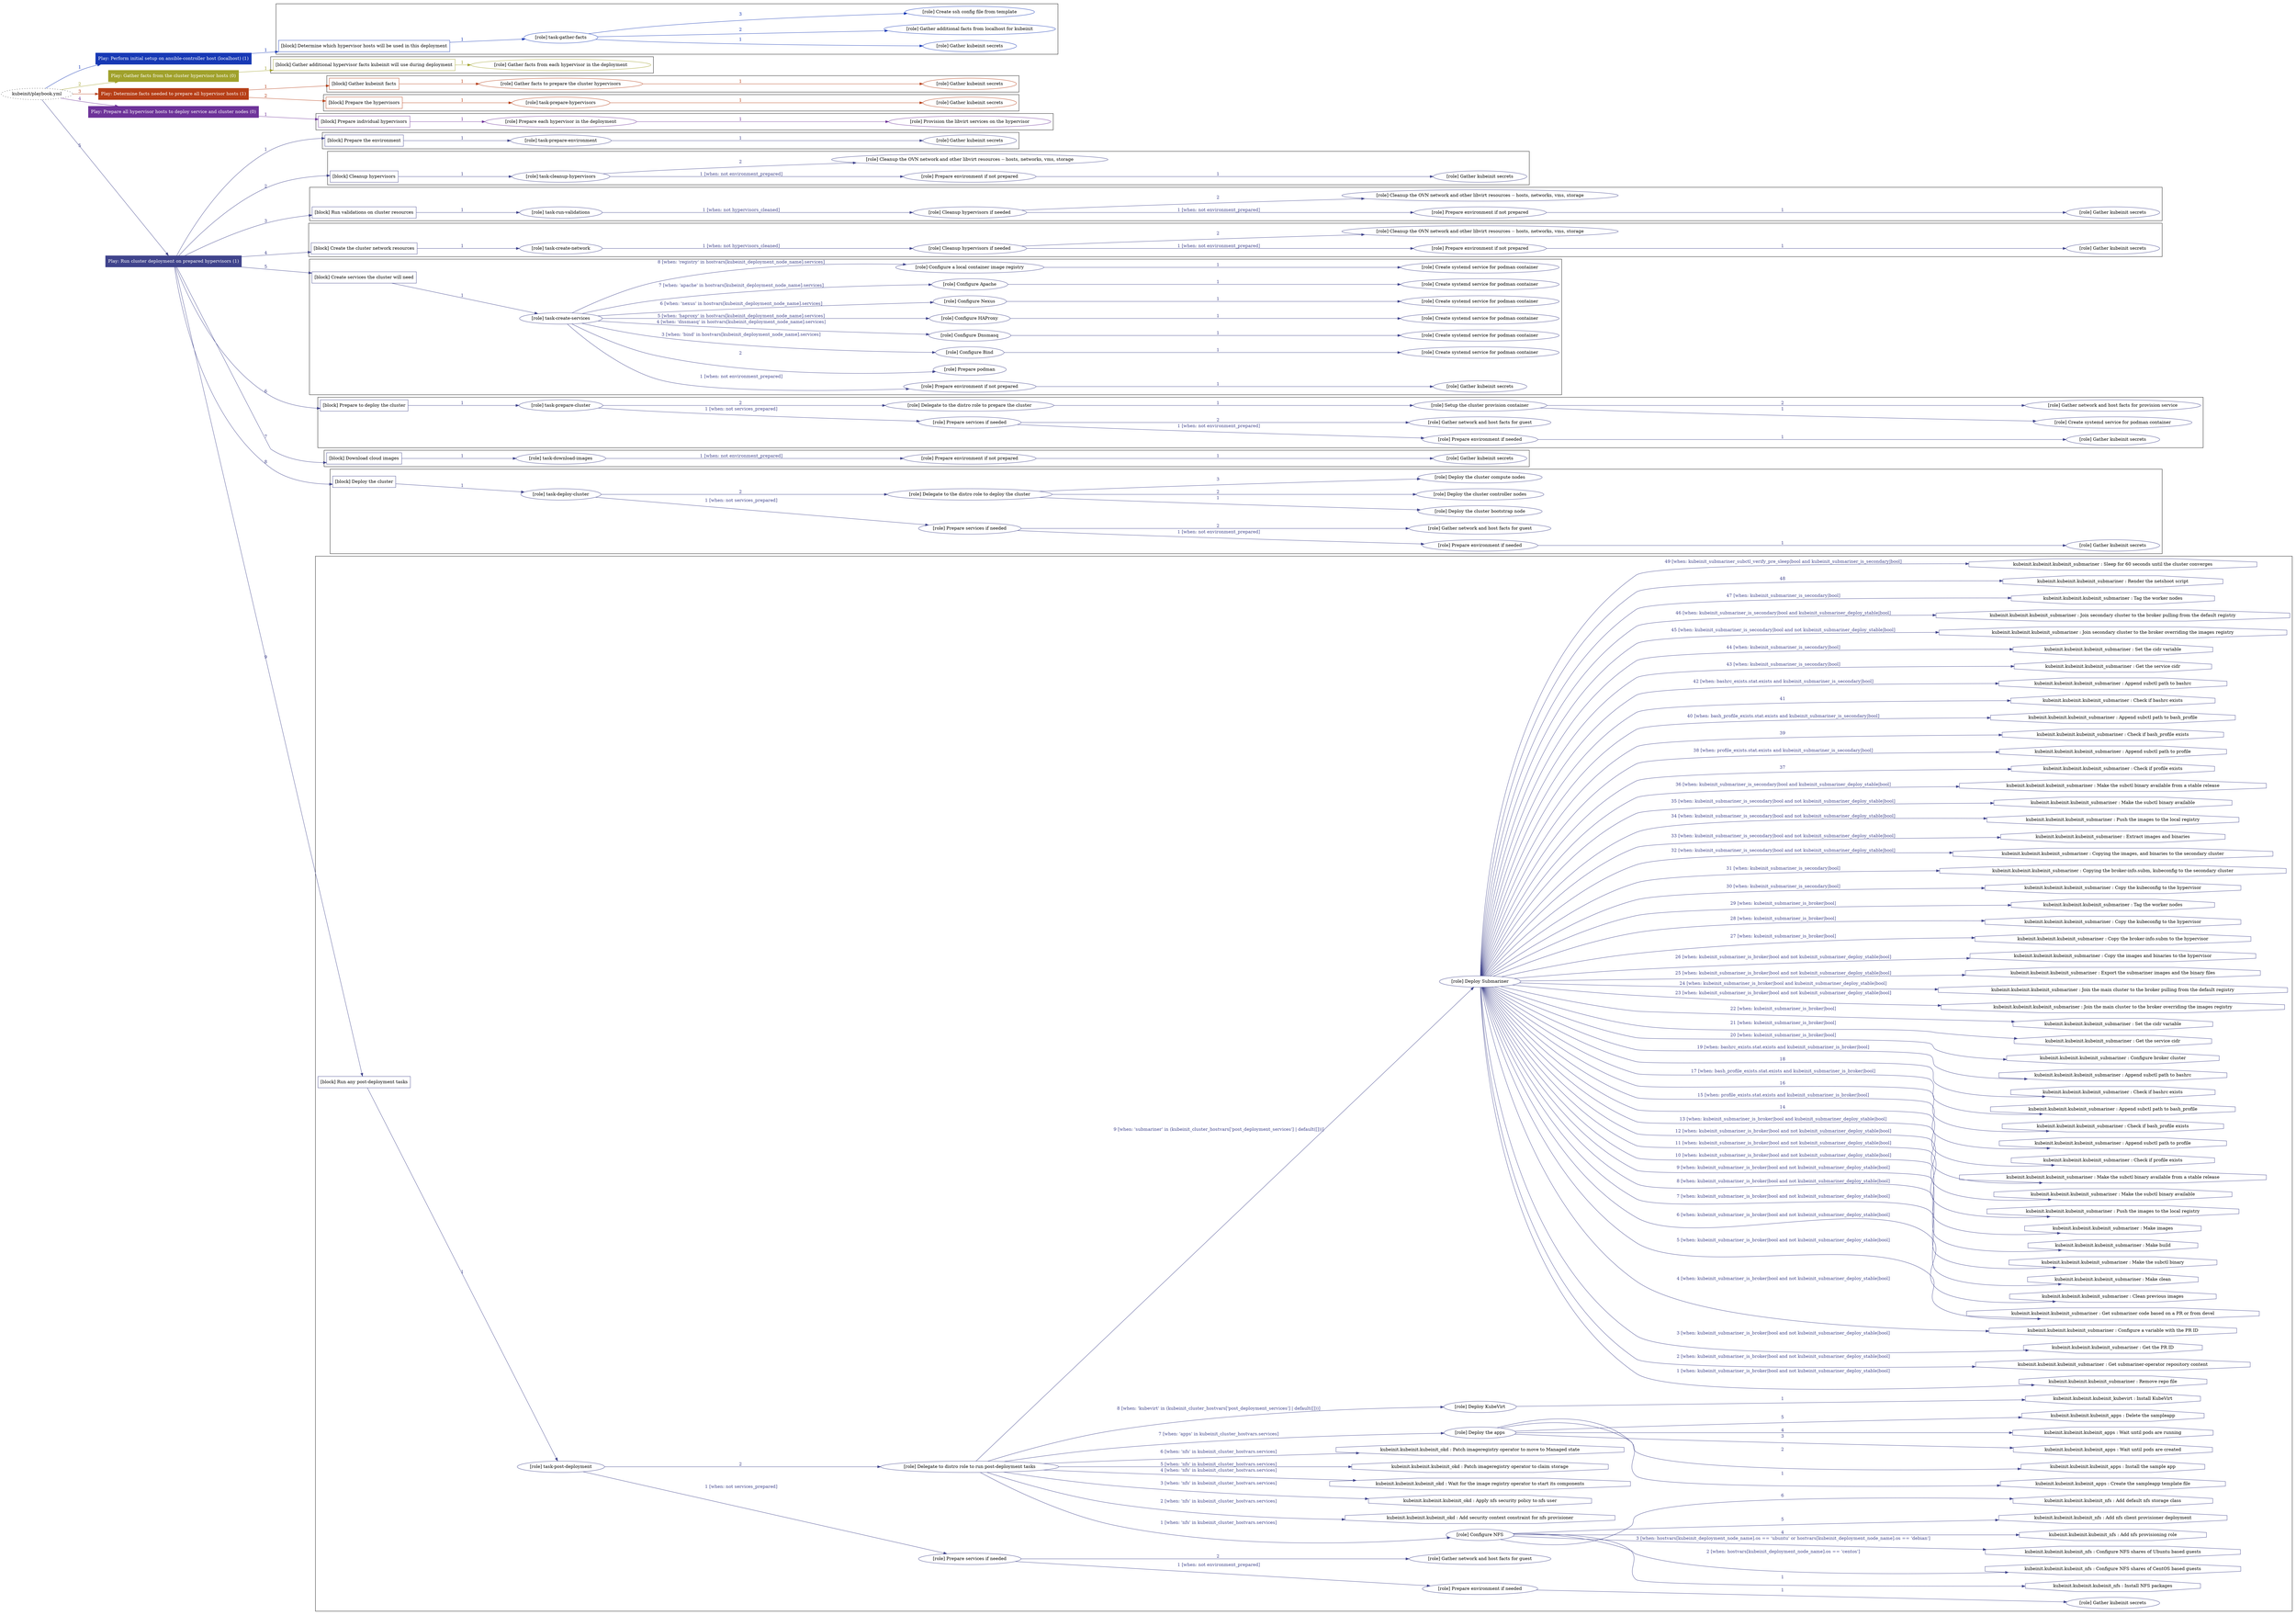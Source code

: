 digraph {
	graph [concentrate=true ordering=in rankdir=LR ratio=fill]
	edge [esep=5 sep=10]
	"kubeinit/playbook.yml" [URL="/home/runner/work/kubeinit/kubeinit/kubeinit/playbook.yml" id=playbook_d3f070c9 style=dotted]
	"kubeinit/playbook.yml" -> play_30a1d1df [label="1 " color="#1739b5" fontcolor="#1739b5" id=edge_f2265b1d labeltooltip="1 " tooltip="1 "]
	subgraph "Play: Perform initial setup on ansible-controller host (localhost) (1)" {
		play_30a1d1df [label="Play: Perform initial setup on ansible-controller host (localhost) (1)" URL="/home/runner/work/kubeinit/kubeinit/kubeinit/playbook.yml" color="#1739b5" fontcolor="#ffffff" id=play_30a1d1df shape=box style=filled tooltip=localhost]
		play_30a1d1df -> block_7acd84f8 [label=1 color="#1739b5" fontcolor="#1739b5" id=edge_7a9ab4ca labeltooltip=1 tooltip=1]
		subgraph cluster_block_7acd84f8 {
			block_7acd84f8 [label="[block] Determine which hypervisor hosts will be used in this deployment" URL="/home/runner/work/kubeinit/kubeinit/kubeinit/playbook.yml" color="#1739b5" id=block_7acd84f8 labeltooltip="Determine which hypervisor hosts will be used in this deployment" shape=box tooltip="Determine which hypervisor hosts will be used in this deployment"]
			block_7acd84f8 -> role_797b1a5a [label="1 " color="#1739b5" fontcolor="#1739b5" id=edge_1056f368 labeltooltip="1 " tooltip="1 "]
			subgraph "task-gather-facts" {
				role_797b1a5a [label="[role] task-gather-facts" URL="/home/runner/work/kubeinit/kubeinit/kubeinit/playbook.yml" color="#1739b5" id=role_797b1a5a tooltip="task-gather-facts"]
				role_797b1a5a -> role_2908a039 [label="1 " color="#1739b5" fontcolor="#1739b5" id=edge_9b3690db labeltooltip="1 " tooltip="1 "]
				subgraph "Gather kubeinit secrets" {
					role_2908a039 [label="[role] Gather kubeinit secrets" URL="/home/runner/.ansible/collections/ansible_collections/kubeinit/kubeinit/roles/kubeinit_prepare/tasks/build_hypervisors_group.yml" color="#1739b5" id=role_2908a039 tooltip="Gather kubeinit secrets"]
				}
				role_797b1a5a -> role_4594ff7f [label="2 " color="#1739b5" fontcolor="#1739b5" id=edge_6bc3076e labeltooltip="2 " tooltip="2 "]
				subgraph "Gather additional facts from localhost for kubeinit" {
					role_4594ff7f [label="[role] Gather additional facts from localhost for kubeinit" URL="/home/runner/.ansible/collections/ansible_collections/kubeinit/kubeinit/roles/kubeinit_prepare/tasks/build_hypervisors_group.yml" color="#1739b5" id=role_4594ff7f tooltip="Gather additional facts from localhost for kubeinit"]
				}
				role_797b1a5a -> role_fe950c47 [label="3 " color="#1739b5" fontcolor="#1739b5" id=edge_b3814591 labeltooltip="3 " tooltip="3 "]
				subgraph "Create ssh config file from template" {
					role_fe950c47 [label="[role] Create ssh config file from template" URL="/home/runner/.ansible/collections/ansible_collections/kubeinit/kubeinit/roles/kubeinit_prepare/tasks/build_hypervisors_group.yml" color="#1739b5" id=role_fe950c47 tooltip="Create ssh config file from template"]
				}
			}
		}
	}
	"kubeinit/playbook.yml" -> play_5fedc878 [label="2 " color="#a0a12b" fontcolor="#a0a12b" id=edge_47186fa4 labeltooltip="2 " tooltip="2 "]
	subgraph "Play: Gather facts from the cluster hypervisor hosts (0)" {
		play_5fedc878 [label="Play: Gather facts from the cluster hypervisor hosts (0)" URL="/home/runner/work/kubeinit/kubeinit/kubeinit/playbook.yml" color="#a0a12b" fontcolor="#ffffff" id=play_5fedc878 shape=box style=filled tooltip="Play: Gather facts from the cluster hypervisor hosts (0)"]
		play_5fedc878 -> block_466b940b [label=1 color="#a0a12b" fontcolor="#a0a12b" id=edge_62f8ed87 labeltooltip=1 tooltip=1]
		subgraph cluster_block_466b940b {
			block_466b940b [label="[block] Gather additional hypervisor facts kubeinit will use during deployment" URL="/home/runner/work/kubeinit/kubeinit/kubeinit/playbook.yml" color="#a0a12b" id=block_466b940b labeltooltip="Gather additional hypervisor facts kubeinit will use during deployment" shape=box tooltip="Gather additional hypervisor facts kubeinit will use during deployment"]
			block_466b940b -> role_85cb89d8 [label="1 " color="#a0a12b" fontcolor="#a0a12b" id=edge_0e110636 labeltooltip="1 " tooltip="1 "]
			subgraph "Gather facts from each hypervisor in the deployment" {
				role_85cb89d8 [label="[role] Gather facts from each hypervisor in the deployment" URL="/home/runner/work/kubeinit/kubeinit/kubeinit/playbook.yml" color="#a0a12b" id=role_85cb89d8 tooltip="Gather facts from each hypervisor in the deployment"]
			}
		}
	}
	"kubeinit/playbook.yml" -> play_f9ed8db4 [label="3 " color="#b63e16" fontcolor="#b63e16" id=edge_4b48268b labeltooltip="3 " tooltip="3 "]
	subgraph "Play: Determine facts needed to prepare all hypervisor hosts (1)" {
		play_f9ed8db4 [label="Play: Determine facts needed to prepare all hypervisor hosts (1)" URL="/home/runner/work/kubeinit/kubeinit/kubeinit/playbook.yml" color="#b63e16" fontcolor="#ffffff" id=play_f9ed8db4 shape=box style=filled tooltip=localhost]
		play_f9ed8db4 -> block_0370dc6d [label=1 color="#b63e16" fontcolor="#b63e16" id=edge_b53a8280 labeltooltip=1 tooltip=1]
		subgraph cluster_block_0370dc6d {
			block_0370dc6d [label="[block] Gather kubeinit facts" URL="/home/runner/work/kubeinit/kubeinit/kubeinit/playbook.yml" color="#b63e16" id=block_0370dc6d labeltooltip="Gather kubeinit facts" shape=box tooltip="Gather kubeinit facts"]
			block_0370dc6d -> role_2869051d [label="1 " color="#b63e16" fontcolor="#b63e16" id=edge_4ba2fe40 labeltooltip="1 " tooltip="1 "]
			subgraph "Gather facts to prepare the cluster hypervisors" {
				role_2869051d [label="[role] Gather facts to prepare the cluster hypervisors" URL="/home/runner/work/kubeinit/kubeinit/kubeinit/playbook.yml" color="#b63e16" id=role_2869051d tooltip="Gather facts to prepare the cluster hypervisors"]
				role_2869051d -> role_67106d10 [label="1 " color="#b63e16" fontcolor="#b63e16" id=edge_1bc9270a labeltooltip="1 " tooltip="1 "]
				subgraph "Gather kubeinit secrets" {
					role_67106d10 [label="[role] Gather kubeinit secrets" URL="/home/runner/.ansible/collections/ansible_collections/kubeinit/kubeinit/roles/kubeinit_prepare/tasks/gather_kubeinit_facts.yml" color="#b63e16" id=role_67106d10 tooltip="Gather kubeinit secrets"]
				}
			}
		}
		play_f9ed8db4 -> block_8982aee6 [label=2 color="#b63e16" fontcolor="#b63e16" id=edge_439ce1d5 labeltooltip=2 tooltip=2]
		subgraph cluster_block_8982aee6 {
			block_8982aee6 [label="[block] Prepare the hypervisors" URL="/home/runner/work/kubeinit/kubeinit/kubeinit/playbook.yml" color="#b63e16" id=block_8982aee6 labeltooltip="Prepare the hypervisors" shape=box tooltip="Prepare the hypervisors"]
			block_8982aee6 -> role_1d1f390c [label="1 " color="#b63e16" fontcolor="#b63e16" id=edge_6cdc0abc labeltooltip="1 " tooltip="1 "]
			subgraph "task-prepare-hypervisors" {
				role_1d1f390c [label="[role] task-prepare-hypervisors" URL="/home/runner/work/kubeinit/kubeinit/kubeinit/playbook.yml" color="#b63e16" id=role_1d1f390c tooltip="task-prepare-hypervisors"]
				role_1d1f390c -> role_9e25507b [label="1 " color="#b63e16" fontcolor="#b63e16" id=edge_dce5a37f labeltooltip="1 " tooltip="1 "]
				subgraph "Gather kubeinit secrets" {
					role_9e25507b [label="[role] Gather kubeinit secrets" URL="/home/runner/.ansible/collections/ansible_collections/kubeinit/kubeinit/roles/kubeinit_prepare/tasks/gather_kubeinit_facts.yml" color="#b63e16" id=role_9e25507b tooltip="Gather kubeinit secrets"]
				}
			}
		}
	}
	"kubeinit/playbook.yml" -> play_b5534620 [label="4 " color="#6e3399" fontcolor="#6e3399" id=edge_62b08166 labeltooltip="4 " tooltip="4 "]
	subgraph "Play: Prepare all hypervisor hosts to deploy service and cluster nodes (0)" {
		play_b5534620 [label="Play: Prepare all hypervisor hosts to deploy service and cluster nodes (0)" URL="/home/runner/work/kubeinit/kubeinit/kubeinit/playbook.yml" color="#6e3399" fontcolor="#ffffff" id=play_b5534620 shape=box style=filled tooltip="Play: Prepare all hypervisor hosts to deploy service and cluster nodes (0)"]
		play_b5534620 -> block_01c347cd [label=1 color="#6e3399" fontcolor="#6e3399" id=edge_00791e96 labeltooltip=1 tooltip=1]
		subgraph cluster_block_01c347cd {
			block_01c347cd [label="[block] Prepare individual hypervisors" URL="/home/runner/work/kubeinit/kubeinit/kubeinit/playbook.yml" color="#6e3399" id=block_01c347cd labeltooltip="Prepare individual hypervisors" shape=box tooltip="Prepare individual hypervisors"]
			block_01c347cd -> role_e1fa821e [label="1 " color="#6e3399" fontcolor="#6e3399" id=edge_47b292ab labeltooltip="1 " tooltip="1 "]
			subgraph "Prepare each hypervisor in the deployment" {
				role_e1fa821e [label="[role] Prepare each hypervisor in the deployment" URL="/home/runner/work/kubeinit/kubeinit/kubeinit/playbook.yml" color="#6e3399" id=role_e1fa821e tooltip="Prepare each hypervisor in the deployment"]
				role_e1fa821e -> role_98605de7 [label="1 " color="#6e3399" fontcolor="#6e3399" id=edge_44d54779 labeltooltip="1 " tooltip="1 "]
				subgraph "Provision the libvirt services on the hypervisor" {
					role_98605de7 [label="[role] Provision the libvirt services on the hypervisor" URL="/home/runner/.ansible/collections/ansible_collections/kubeinit/kubeinit/roles/kubeinit_prepare/tasks/prepare_hypervisor.yml" color="#6e3399" id=role_98605de7 tooltip="Provision the libvirt services on the hypervisor"]
				}
			}
		}
	}
	"kubeinit/playbook.yml" -> play_8cf33991 [label="5 " color="#40448c" fontcolor="#40448c" id=edge_81a29c7f labeltooltip="5 " tooltip="5 "]
	subgraph "Play: Run cluster deployment on prepared hypervisors (1)" {
		play_8cf33991 [label="Play: Run cluster deployment on prepared hypervisors (1)" URL="/home/runner/work/kubeinit/kubeinit/kubeinit/playbook.yml" color="#40448c" fontcolor="#ffffff" id=play_8cf33991 shape=box style=filled tooltip=localhost]
		play_8cf33991 -> block_2e649ff8 [label=1 color="#40448c" fontcolor="#40448c" id=edge_59cc2bd6 labeltooltip=1 tooltip=1]
		subgraph cluster_block_2e649ff8 {
			block_2e649ff8 [label="[block] Prepare the environment" URL="/home/runner/work/kubeinit/kubeinit/kubeinit/playbook.yml" color="#40448c" id=block_2e649ff8 labeltooltip="Prepare the environment" shape=box tooltip="Prepare the environment"]
			block_2e649ff8 -> role_d60e56a4 [label="1 " color="#40448c" fontcolor="#40448c" id=edge_46b6e317 labeltooltip="1 " tooltip="1 "]
			subgraph "task-prepare-environment" {
				role_d60e56a4 [label="[role] task-prepare-environment" URL="/home/runner/work/kubeinit/kubeinit/kubeinit/playbook.yml" color="#40448c" id=role_d60e56a4 tooltip="task-prepare-environment"]
				role_d60e56a4 -> role_f2c9ed76 [label="1 " color="#40448c" fontcolor="#40448c" id=edge_085dedfe labeltooltip="1 " tooltip="1 "]
				subgraph "Gather kubeinit secrets" {
					role_f2c9ed76 [label="[role] Gather kubeinit secrets" URL="/home/runner/.ansible/collections/ansible_collections/kubeinit/kubeinit/roles/kubeinit_prepare/tasks/gather_kubeinit_facts.yml" color="#40448c" id=role_f2c9ed76 tooltip="Gather kubeinit secrets"]
				}
			}
		}
		play_8cf33991 -> block_a3586ea6 [label=2 color="#40448c" fontcolor="#40448c" id=edge_f0bef09d labeltooltip=2 tooltip=2]
		subgraph cluster_block_a3586ea6 {
			block_a3586ea6 [label="[block] Cleanup hypervisors" URL="/home/runner/work/kubeinit/kubeinit/kubeinit/playbook.yml" color="#40448c" id=block_a3586ea6 labeltooltip="Cleanup hypervisors" shape=box tooltip="Cleanup hypervisors"]
			block_a3586ea6 -> role_f9c8a74b [label="1 " color="#40448c" fontcolor="#40448c" id=edge_155f8857 labeltooltip="1 " tooltip="1 "]
			subgraph "task-cleanup-hypervisors" {
				role_f9c8a74b [label="[role] task-cleanup-hypervisors" URL="/home/runner/work/kubeinit/kubeinit/kubeinit/playbook.yml" color="#40448c" id=role_f9c8a74b tooltip="task-cleanup-hypervisors"]
				role_f9c8a74b -> role_387836ec [label="1 [when: not environment_prepared]" color="#40448c" fontcolor="#40448c" id=edge_92d2936f labeltooltip="1 [when: not environment_prepared]" tooltip="1 [when: not environment_prepared]"]
				subgraph "Prepare environment if not prepared" {
					role_387836ec [label="[role] Prepare environment if not prepared" URL="/home/runner/.ansible/collections/ansible_collections/kubeinit/kubeinit/roles/kubeinit_prepare/tasks/cleanup_hypervisors.yml" color="#40448c" id=role_387836ec tooltip="Prepare environment if not prepared"]
					role_387836ec -> role_b7c75131 [label="1 " color="#40448c" fontcolor="#40448c" id=edge_61690589 labeltooltip="1 " tooltip="1 "]
					subgraph "Gather kubeinit secrets" {
						role_b7c75131 [label="[role] Gather kubeinit secrets" URL="/home/runner/.ansible/collections/ansible_collections/kubeinit/kubeinit/roles/kubeinit_prepare/tasks/gather_kubeinit_facts.yml" color="#40448c" id=role_b7c75131 tooltip="Gather kubeinit secrets"]
					}
				}
				role_f9c8a74b -> role_7ff18f2c [label="2 " color="#40448c" fontcolor="#40448c" id=edge_a42022e0 labeltooltip="2 " tooltip="2 "]
				subgraph "Cleanup the OVN network and other libvirt resources -- hosts, networks, vms, storage" {
					role_7ff18f2c [label="[role] Cleanup the OVN network and other libvirt resources -- hosts, networks, vms, storage" URL="/home/runner/.ansible/collections/ansible_collections/kubeinit/kubeinit/roles/kubeinit_prepare/tasks/cleanup_hypervisors.yml" color="#40448c" id=role_7ff18f2c tooltip="Cleanup the OVN network and other libvirt resources -- hosts, networks, vms, storage"]
				}
			}
		}
		play_8cf33991 -> block_22acf56c [label=3 color="#40448c" fontcolor="#40448c" id=edge_0d1ab2e1 labeltooltip=3 tooltip=3]
		subgraph cluster_block_22acf56c {
			block_22acf56c [label="[block] Run validations on cluster resources" URL="/home/runner/work/kubeinit/kubeinit/kubeinit/playbook.yml" color="#40448c" id=block_22acf56c labeltooltip="Run validations on cluster resources" shape=box tooltip="Run validations on cluster resources"]
			block_22acf56c -> role_9e489a3b [label="1 " color="#40448c" fontcolor="#40448c" id=edge_9715fb19 labeltooltip="1 " tooltip="1 "]
			subgraph "task-run-validations" {
				role_9e489a3b [label="[role] task-run-validations" URL="/home/runner/work/kubeinit/kubeinit/kubeinit/playbook.yml" color="#40448c" id=role_9e489a3b tooltip="task-run-validations"]
				role_9e489a3b -> role_b093a65c [label="1 [when: not hypervisors_cleaned]" color="#40448c" fontcolor="#40448c" id=edge_0d22a56f labeltooltip="1 [when: not hypervisors_cleaned]" tooltip="1 [when: not hypervisors_cleaned]"]
				subgraph "Cleanup hypervisors if needed" {
					role_b093a65c [label="[role] Cleanup hypervisors if needed" URL="/home/runner/.ansible/collections/ansible_collections/kubeinit/kubeinit/roles/kubeinit_validations/tasks/main.yml" color="#40448c" id=role_b093a65c tooltip="Cleanup hypervisors if needed"]
					role_b093a65c -> role_2b4bc740 [label="1 [when: not environment_prepared]" color="#40448c" fontcolor="#40448c" id=edge_a6b236f3 labeltooltip="1 [when: not environment_prepared]" tooltip="1 [when: not environment_prepared]"]
					subgraph "Prepare environment if not prepared" {
						role_2b4bc740 [label="[role] Prepare environment if not prepared" URL="/home/runner/.ansible/collections/ansible_collections/kubeinit/kubeinit/roles/kubeinit_prepare/tasks/cleanup_hypervisors.yml" color="#40448c" id=role_2b4bc740 tooltip="Prepare environment if not prepared"]
						role_2b4bc740 -> role_660182c1 [label="1 " color="#40448c" fontcolor="#40448c" id=edge_dc3c5527 labeltooltip="1 " tooltip="1 "]
						subgraph "Gather kubeinit secrets" {
							role_660182c1 [label="[role] Gather kubeinit secrets" URL="/home/runner/.ansible/collections/ansible_collections/kubeinit/kubeinit/roles/kubeinit_prepare/tasks/gather_kubeinit_facts.yml" color="#40448c" id=role_660182c1 tooltip="Gather kubeinit secrets"]
						}
					}
					role_b093a65c -> role_253e52f9 [label="2 " color="#40448c" fontcolor="#40448c" id=edge_e4ab9fe9 labeltooltip="2 " tooltip="2 "]
					subgraph "Cleanup the OVN network and other libvirt resources -- hosts, networks, vms, storage" {
						role_253e52f9 [label="[role] Cleanup the OVN network and other libvirt resources -- hosts, networks, vms, storage" URL="/home/runner/.ansible/collections/ansible_collections/kubeinit/kubeinit/roles/kubeinit_prepare/tasks/cleanup_hypervisors.yml" color="#40448c" id=role_253e52f9 tooltip="Cleanup the OVN network and other libvirt resources -- hosts, networks, vms, storage"]
					}
				}
			}
		}
		play_8cf33991 -> block_33e0e0dd [label=4 color="#40448c" fontcolor="#40448c" id=edge_26ca7399 labeltooltip=4 tooltip=4]
		subgraph cluster_block_33e0e0dd {
			block_33e0e0dd [label="[block] Create the cluster network resources" URL="/home/runner/work/kubeinit/kubeinit/kubeinit/playbook.yml" color="#40448c" id=block_33e0e0dd labeltooltip="Create the cluster network resources" shape=box tooltip="Create the cluster network resources"]
			block_33e0e0dd -> role_f779bce9 [label="1 " color="#40448c" fontcolor="#40448c" id=edge_f71dadd2 labeltooltip="1 " tooltip="1 "]
			subgraph "task-create-network" {
				role_f779bce9 [label="[role] task-create-network" URL="/home/runner/work/kubeinit/kubeinit/kubeinit/playbook.yml" color="#40448c" id=role_f779bce9 tooltip="task-create-network"]
				role_f779bce9 -> role_9f9c667a [label="1 [when: not hypervisors_cleaned]" color="#40448c" fontcolor="#40448c" id=edge_4292f271 labeltooltip="1 [when: not hypervisors_cleaned]" tooltip="1 [when: not hypervisors_cleaned]"]
				subgraph "Cleanup hypervisors if needed" {
					role_9f9c667a [label="[role] Cleanup hypervisors if needed" URL="/home/runner/.ansible/collections/ansible_collections/kubeinit/kubeinit/roles/kubeinit_libvirt/tasks/create_network.yml" color="#40448c" id=role_9f9c667a tooltip="Cleanup hypervisors if needed"]
					role_9f9c667a -> role_e27bdbf2 [label="1 [when: not environment_prepared]" color="#40448c" fontcolor="#40448c" id=edge_9ae16297 labeltooltip="1 [when: not environment_prepared]" tooltip="1 [when: not environment_prepared]"]
					subgraph "Prepare environment if not prepared" {
						role_e27bdbf2 [label="[role] Prepare environment if not prepared" URL="/home/runner/.ansible/collections/ansible_collections/kubeinit/kubeinit/roles/kubeinit_prepare/tasks/cleanup_hypervisors.yml" color="#40448c" id=role_e27bdbf2 tooltip="Prepare environment if not prepared"]
						role_e27bdbf2 -> role_9dc37a32 [label="1 " color="#40448c" fontcolor="#40448c" id=edge_6ef2f7fb labeltooltip="1 " tooltip="1 "]
						subgraph "Gather kubeinit secrets" {
							role_9dc37a32 [label="[role] Gather kubeinit secrets" URL="/home/runner/.ansible/collections/ansible_collections/kubeinit/kubeinit/roles/kubeinit_prepare/tasks/gather_kubeinit_facts.yml" color="#40448c" id=role_9dc37a32 tooltip="Gather kubeinit secrets"]
						}
					}
					role_9f9c667a -> role_0a274ba9 [label="2 " color="#40448c" fontcolor="#40448c" id=edge_aecfd1de labeltooltip="2 " tooltip="2 "]
					subgraph "Cleanup the OVN network and other libvirt resources -- hosts, networks, vms, storage" {
						role_0a274ba9 [label="[role] Cleanup the OVN network and other libvirt resources -- hosts, networks, vms, storage" URL="/home/runner/.ansible/collections/ansible_collections/kubeinit/kubeinit/roles/kubeinit_prepare/tasks/cleanup_hypervisors.yml" color="#40448c" id=role_0a274ba9 tooltip="Cleanup the OVN network and other libvirt resources -- hosts, networks, vms, storage"]
					}
				}
			}
		}
		play_8cf33991 -> block_2b6e6c8c [label=5 color="#40448c" fontcolor="#40448c" id=edge_f19a909f labeltooltip=5 tooltip=5]
		subgraph cluster_block_2b6e6c8c {
			block_2b6e6c8c [label="[block] Create services the cluster will need" URL="/home/runner/work/kubeinit/kubeinit/kubeinit/playbook.yml" color="#40448c" id=block_2b6e6c8c labeltooltip="Create services the cluster will need" shape=box tooltip="Create services the cluster will need"]
			block_2b6e6c8c -> role_09aa3d3b [label="1 " color="#40448c" fontcolor="#40448c" id=edge_39f70037 labeltooltip="1 " tooltip="1 "]
			subgraph "task-create-services" {
				role_09aa3d3b [label="[role] task-create-services" URL="/home/runner/work/kubeinit/kubeinit/kubeinit/playbook.yml" color="#40448c" id=role_09aa3d3b tooltip="task-create-services"]
				role_09aa3d3b -> role_aa67a0a1 [label="1 [when: not environment_prepared]" color="#40448c" fontcolor="#40448c" id=edge_bbab3bac labeltooltip="1 [when: not environment_prepared]" tooltip="1 [when: not environment_prepared]"]
				subgraph "Prepare environment if not prepared" {
					role_aa67a0a1 [label="[role] Prepare environment if not prepared" URL="/home/runner/.ansible/collections/ansible_collections/kubeinit/kubeinit/roles/kubeinit_services/tasks/main.yml" color="#40448c" id=role_aa67a0a1 tooltip="Prepare environment if not prepared"]
					role_aa67a0a1 -> role_2e333e74 [label="1 " color="#40448c" fontcolor="#40448c" id=edge_e1c6174c labeltooltip="1 " tooltip="1 "]
					subgraph "Gather kubeinit secrets" {
						role_2e333e74 [label="[role] Gather kubeinit secrets" URL="/home/runner/.ansible/collections/ansible_collections/kubeinit/kubeinit/roles/kubeinit_prepare/tasks/gather_kubeinit_facts.yml" color="#40448c" id=role_2e333e74 tooltip="Gather kubeinit secrets"]
					}
				}
				role_09aa3d3b -> role_198bdb30 [label="2 " color="#40448c" fontcolor="#40448c" id=edge_10b00695 labeltooltip="2 " tooltip="2 "]
				subgraph "Prepare podman" {
					role_198bdb30 [label="[role] Prepare podman" URL="/home/runner/.ansible/collections/ansible_collections/kubeinit/kubeinit/roles/kubeinit_services/tasks/00_create_service_pod.yml" color="#40448c" id=role_198bdb30 tooltip="Prepare podman"]
				}
				role_09aa3d3b -> role_d2cb267c [label="3 [when: 'bind' in hostvars[kubeinit_deployment_node_name].services]" color="#40448c" fontcolor="#40448c" id=edge_61add1fa labeltooltip="3 [when: 'bind' in hostvars[kubeinit_deployment_node_name].services]" tooltip="3 [when: 'bind' in hostvars[kubeinit_deployment_node_name].services]"]
				subgraph "Configure Bind" {
					role_d2cb267c [label="[role] Configure Bind" URL="/home/runner/.ansible/collections/ansible_collections/kubeinit/kubeinit/roles/kubeinit_services/tasks/start_services_containers.yml" color="#40448c" id=role_d2cb267c tooltip="Configure Bind"]
					role_d2cb267c -> role_7b20978b [label="1 " color="#40448c" fontcolor="#40448c" id=edge_192a15e8 labeltooltip="1 " tooltip="1 "]
					subgraph "Create systemd service for podman container" {
						role_7b20978b [label="[role] Create systemd service for podman container" URL="/home/runner/.ansible/collections/ansible_collections/kubeinit/kubeinit/roles/kubeinit_bind/tasks/main.yml" color="#40448c" id=role_7b20978b tooltip="Create systemd service for podman container"]
					}
				}
				role_09aa3d3b -> role_9b12d094 [label="4 [when: 'dnsmasq' in hostvars[kubeinit_deployment_node_name].services]" color="#40448c" fontcolor="#40448c" id=edge_c5e7f6d4 labeltooltip="4 [when: 'dnsmasq' in hostvars[kubeinit_deployment_node_name].services]" tooltip="4 [when: 'dnsmasq' in hostvars[kubeinit_deployment_node_name].services]"]
				subgraph "Configure Dnsmasq" {
					role_9b12d094 [label="[role] Configure Dnsmasq" URL="/home/runner/.ansible/collections/ansible_collections/kubeinit/kubeinit/roles/kubeinit_services/tasks/start_services_containers.yml" color="#40448c" id=role_9b12d094 tooltip="Configure Dnsmasq"]
					role_9b12d094 -> role_4c54868f [label="1 " color="#40448c" fontcolor="#40448c" id=edge_dc85df75 labeltooltip="1 " tooltip="1 "]
					subgraph "Create systemd service for podman container" {
						role_4c54868f [label="[role] Create systemd service for podman container" URL="/home/runner/.ansible/collections/ansible_collections/kubeinit/kubeinit/roles/kubeinit_dnsmasq/tasks/main.yml" color="#40448c" id=role_4c54868f tooltip="Create systemd service for podman container"]
					}
				}
				role_09aa3d3b -> role_0ef69060 [label="5 [when: 'haproxy' in hostvars[kubeinit_deployment_node_name].services]" color="#40448c" fontcolor="#40448c" id=edge_d9aa2694 labeltooltip="5 [when: 'haproxy' in hostvars[kubeinit_deployment_node_name].services]" tooltip="5 [when: 'haproxy' in hostvars[kubeinit_deployment_node_name].services]"]
				subgraph "Configure HAProxy" {
					role_0ef69060 [label="[role] Configure HAProxy" URL="/home/runner/.ansible/collections/ansible_collections/kubeinit/kubeinit/roles/kubeinit_services/tasks/start_services_containers.yml" color="#40448c" id=role_0ef69060 tooltip="Configure HAProxy"]
					role_0ef69060 -> role_81c01b4a [label="1 " color="#40448c" fontcolor="#40448c" id=edge_18cf8f8e labeltooltip="1 " tooltip="1 "]
					subgraph "Create systemd service for podman container" {
						role_81c01b4a [label="[role] Create systemd service for podman container" URL="/home/runner/.ansible/collections/ansible_collections/kubeinit/kubeinit/roles/kubeinit_haproxy/tasks/main.yml" color="#40448c" id=role_81c01b4a tooltip="Create systemd service for podman container"]
					}
				}
				role_09aa3d3b -> role_bb04fa0c [label="6 [when: 'nexus' in hostvars[kubeinit_deployment_node_name].services]" color="#40448c" fontcolor="#40448c" id=edge_e916af79 labeltooltip="6 [when: 'nexus' in hostvars[kubeinit_deployment_node_name].services]" tooltip="6 [when: 'nexus' in hostvars[kubeinit_deployment_node_name].services]"]
				subgraph "Configure Nexus" {
					role_bb04fa0c [label="[role] Configure Nexus" URL="/home/runner/.ansible/collections/ansible_collections/kubeinit/kubeinit/roles/kubeinit_services/tasks/start_services_containers.yml" color="#40448c" id=role_bb04fa0c tooltip="Configure Nexus"]
					role_bb04fa0c -> role_6f4ccf95 [label="1 " color="#40448c" fontcolor="#40448c" id=edge_152f844c labeltooltip="1 " tooltip="1 "]
					subgraph "Create systemd service for podman container" {
						role_6f4ccf95 [label="[role] Create systemd service for podman container" URL="/home/runner/.ansible/collections/ansible_collections/kubeinit/kubeinit/roles/kubeinit_nexus/tasks/main.yml" color="#40448c" id=role_6f4ccf95 tooltip="Create systemd service for podman container"]
					}
				}
				role_09aa3d3b -> role_e9535c9c [label="7 [when: 'apache' in hostvars[kubeinit_deployment_node_name].services]" color="#40448c" fontcolor="#40448c" id=edge_51243da6 labeltooltip="7 [when: 'apache' in hostvars[kubeinit_deployment_node_name].services]" tooltip="7 [when: 'apache' in hostvars[kubeinit_deployment_node_name].services]"]
				subgraph "Configure Apache" {
					role_e9535c9c [label="[role] Configure Apache" URL="/home/runner/.ansible/collections/ansible_collections/kubeinit/kubeinit/roles/kubeinit_services/tasks/start_services_containers.yml" color="#40448c" id=role_e9535c9c tooltip="Configure Apache"]
					role_e9535c9c -> role_dee4d0e3 [label="1 " color="#40448c" fontcolor="#40448c" id=edge_45410a9c labeltooltip="1 " tooltip="1 "]
					subgraph "Create systemd service for podman container" {
						role_dee4d0e3 [label="[role] Create systemd service for podman container" URL="/home/runner/.ansible/collections/ansible_collections/kubeinit/kubeinit/roles/kubeinit_apache/tasks/main.yml" color="#40448c" id=role_dee4d0e3 tooltip="Create systemd service for podman container"]
					}
				}
				role_09aa3d3b -> role_ac7bd146 [label="8 [when: 'registry' in hostvars[kubeinit_deployment_node_name].services]" color="#40448c" fontcolor="#40448c" id=edge_c6ac37ca labeltooltip="8 [when: 'registry' in hostvars[kubeinit_deployment_node_name].services]" tooltip="8 [when: 'registry' in hostvars[kubeinit_deployment_node_name].services]"]
				subgraph "Configure a local container image registry" {
					role_ac7bd146 [label="[role] Configure a local container image registry" URL="/home/runner/.ansible/collections/ansible_collections/kubeinit/kubeinit/roles/kubeinit_services/tasks/start_services_containers.yml" color="#40448c" id=role_ac7bd146 tooltip="Configure a local container image registry"]
					role_ac7bd146 -> role_b75a2b5a [label="1 " color="#40448c" fontcolor="#40448c" id=edge_7e1d09ec labeltooltip="1 " tooltip="1 "]
					subgraph "Create systemd service for podman container" {
						role_b75a2b5a [label="[role] Create systemd service for podman container" URL="/home/runner/.ansible/collections/ansible_collections/kubeinit/kubeinit/roles/kubeinit_registry/tasks/main.yml" color="#40448c" id=role_b75a2b5a tooltip="Create systemd service for podman container"]
					}
				}
			}
		}
		play_8cf33991 -> block_7d7fca49 [label=6 color="#40448c" fontcolor="#40448c" id=edge_65ebc966 labeltooltip=6 tooltip=6]
		subgraph cluster_block_7d7fca49 {
			block_7d7fca49 [label="[block] Prepare to deploy the cluster" URL="/home/runner/work/kubeinit/kubeinit/kubeinit/playbook.yml" color="#40448c" id=block_7d7fca49 labeltooltip="Prepare to deploy the cluster" shape=box tooltip="Prepare to deploy the cluster"]
			block_7d7fca49 -> role_42c8fab7 [label="1 " color="#40448c" fontcolor="#40448c" id=edge_edfb7b9c labeltooltip="1 " tooltip="1 "]
			subgraph "task-prepare-cluster" {
				role_42c8fab7 [label="[role] task-prepare-cluster" URL="/home/runner/work/kubeinit/kubeinit/kubeinit/playbook.yml" color="#40448c" id=role_42c8fab7 tooltip="task-prepare-cluster"]
				role_42c8fab7 -> role_8c5fe737 [label="1 [when: not services_prepared]" color="#40448c" fontcolor="#40448c" id=edge_2871044a labeltooltip="1 [when: not services_prepared]" tooltip="1 [when: not services_prepared]"]
				subgraph "Prepare services if needed" {
					role_8c5fe737 [label="[role] Prepare services if needed" URL="/home/runner/.ansible/collections/ansible_collections/kubeinit/kubeinit/roles/kubeinit_prepare/tasks/prepare_cluster.yml" color="#40448c" id=role_8c5fe737 tooltip="Prepare services if needed"]
					role_8c5fe737 -> role_d9527be0 [label="1 [when: not environment_prepared]" color="#40448c" fontcolor="#40448c" id=edge_ebd6a464 labeltooltip="1 [when: not environment_prepared]" tooltip="1 [when: not environment_prepared]"]
					subgraph "Prepare environment if needed" {
						role_d9527be0 [label="[role] Prepare environment if needed" URL="/home/runner/.ansible/collections/ansible_collections/kubeinit/kubeinit/roles/kubeinit_services/tasks/prepare_services.yml" color="#40448c" id=role_d9527be0 tooltip="Prepare environment if needed"]
						role_d9527be0 -> role_d3e55971 [label="1 " color="#40448c" fontcolor="#40448c" id=edge_c866be32 labeltooltip="1 " tooltip="1 "]
						subgraph "Gather kubeinit secrets" {
							role_d3e55971 [label="[role] Gather kubeinit secrets" URL="/home/runner/.ansible/collections/ansible_collections/kubeinit/kubeinit/roles/kubeinit_prepare/tasks/gather_kubeinit_facts.yml" color="#40448c" id=role_d3e55971 tooltip="Gather kubeinit secrets"]
						}
					}
					role_8c5fe737 -> role_b75b5698 [label="2 " color="#40448c" fontcolor="#40448c" id=edge_833cf10f labeltooltip="2 " tooltip="2 "]
					subgraph "Gather network and host facts for guest" {
						role_b75b5698 [label="[role] Gather network and host facts for guest" URL="/home/runner/.ansible/collections/ansible_collections/kubeinit/kubeinit/roles/kubeinit_services/tasks/prepare_services.yml" color="#40448c" id=role_b75b5698 tooltip="Gather network and host facts for guest"]
					}
				}
				role_42c8fab7 -> role_4768b9ae [label="2 " color="#40448c" fontcolor="#40448c" id=edge_f074fd29 labeltooltip="2 " tooltip="2 "]
				subgraph "Delegate to the distro role to prepare the cluster" {
					role_4768b9ae [label="[role] Delegate to the distro role to prepare the cluster" URL="/home/runner/.ansible/collections/ansible_collections/kubeinit/kubeinit/roles/kubeinit_prepare/tasks/prepare_cluster.yml" color="#40448c" id=role_4768b9ae tooltip="Delegate to the distro role to prepare the cluster"]
					role_4768b9ae -> role_7de5141d [label="1 " color="#40448c" fontcolor="#40448c" id=edge_d97c5ed0 labeltooltip="1 " tooltip="1 "]
					subgraph "Setup the cluster provision container" {
						role_7de5141d [label="[role] Setup the cluster provision container" URL="/home/runner/.ansible/collections/ansible_collections/kubeinit/kubeinit/roles/kubeinit_okd/tasks/prepare_cluster.yml" color="#40448c" id=role_7de5141d tooltip="Setup the cluster provision container"]
						role_7de5141d -> role_5cbb5aa3 [label="1 " color="#40448c" fontcolor="#40448c" id=edge_fc6b19af labeltooltip="1 " tooltip="1 "]
						subgraph "Create systemd service for podman container" {
							role_5cbb5aa3 [label="[role] Create systemd service for podman container" URL="/home/runner/.ansible/collections/ansible_collections/kubeinit/kubeinit/roles/kubeinit_services/tasks/create_provision_container.yml" color="#40448c" id=role_5cbb5aa3 tooltip="Create systemd service for podman container"]
						}
						role_7de5141d -> role_4c3ccc2b [label="2 " color="#40448c" fontcolor="#40448c" id=edge_2ada1f5a labeltooltip="2 " tooltip="2 "]
						subgraph "Gather network and host facts for provision service" {
							role_4c3ccc2b [label="[role] Gather network and host facts for provision service" URL="/home/runner/.ansible/collections/ansible_collections/kubeinit/kubeinit/roles/kubeinit_services/tasks/create_provision_container.yml" color="#40448c" id=role_4c3ccc2b tooltip="Gather network and host facts for provision service"]
						}
					}
				}
			}
		}
		play_8cf33991 -> block_966394f1 [label=7 color="#40448c" fontcolor="#40448c" id=edge_cec2b100 labeltooltip=7 tooltip=7]
		subgraph cluster_block_966394f1 {
			block_966394f1 [label="[block] Download cloud images" URL="/home/runner/work/kubeinit/kubeinit/kubeinit/playbook.yml" color="#40448c" id=block_966394f1 labeltooltip="Download cloud images" shape=box tooltip="Download cloud images"]
			block_966394f1 -> role_a469e2e9 [label="1 " color="#40448c" fontcolor="#40448c" id=edge_f1dcd7c5 labeltooltip="1 " tooltip="1 "]
			subgraph "task-download-images" {
				role_a469e2e9 [label="[role] task-download-images" URL="/home/runner/work/kubeinit/kubeinit/kubeinit/playbook.yml" color="#40448c" id=role_a469e2e9 tooltip="task-download-images"]
				role_a469e2e9 -> role_868e47cc [label="1 [when: not environment_prepared]" color="#40448c" fontcolor="#40448c" id=edge_1d4cf45f labeltooltip="1 [when: not environment_prepared]" tooltip="1 [when: not environment_prepared]"]
				subgraph "Prepare environment if not prepared" {
					role_868e47cc [label="[role] Prepare environment if not prepared" URL="/home/runner/.ansible/collections/ansible_collections/kubeinit/kubeinit/roles/kubeinit_libvirt/tasks/download_cloud_images.yml" color="#40448c" id=role_868e47cc tooltip="Prepare environment if not prepared"]
					role_868e47cc -> role_b80d30ff [label="1 " color="#40448c" fontcolor="#40448c" id=edge_61919354 labeltooltip="1 " tooltip="1 "]
					subgraph "Gather kubeinit secrets" {
						role_b80d30ff [label="[role] Gather kubeinit secrets" URL="/home/runner/.ansible/collections/ansible_collections/kubeinit/kubeinit/roles/kubeinit_prepare/tasks/gather_kubeinit_facts.yml" color="#40448c" id=role_b80d30ff tooltip="Gather kubeinit secrets"]
					}
				}
			}
		}
		play_8cf33991 -> block_4535d812 [label=8 color="#40448c" fontcolor="#40448c" id=edge_4e65ac14 labeltooltip=8 tooltip=8]
		subgraph cluster_block_4535d812 {
			block_4535d812 [label="[block] Deploy the cluster" URL="/home/runner/work/kubeinit/kubeinit/kubeinit/playbook.yml" color="#40448c" id=block_4535d812 labeltooltip="Deploy the cluster" shape=box tooltip="Deploy the cluster"]
			block_4535d812 -> role_591f1bbf [label="1 " color="#40448c" fontcolor="#40448c" id=edge_8c0c1e36 labeltooltip="1 " tooltip="1 "]
			subgraph "task-deploy-cluster" {
				role_591f1bbf [label="[role] task-deploy-cluster" URL="/home/runner/work/kubeinit/kubeinit/kubeinit/playbook.yml" color="#40448c" id=role_591f1bbf tooltip="task-deploy-cluster"]
				role_591f1bbf -> role_b88ce7b4 [label="1 [when: not services_prepared]" color="#40448c" fontcolor="#40448c" id=edge_f765db30 labeltooltip="1 [when: not services_prepared]" tooltip="1 [when: not services_prepared]"]
				subgraph "Prepare services if needed" {
					role_b88ce7b4 [label="[role] Prepare services if needed" URL="/home/runner/.ansible/collections/ansible_collections/kubeinit/kubeinit/roles/kubeinit_prepare/tasks/deploy_cluster.yml" color="#40448c" id=role_b88ce7b4 tooltip="Prepare services if needed"]
					role_b88ce7b4 -> role_680471f9 [label="1 [when: not environment_prepared]" color="#40448c" fontcolor="#40448c" id=edge_01839bc7 labeltooltip="1 [when: not environment_prepared]" tooltip="1 [when: not environment_prepared]"]
					subgraph "Prepare environment if needed" {
						role_680471f9 [label="[role] Prepare environment if needed" URL="/home/runner/.ansible/collections/ansible_collections/kubeinit/kubeinit/roles/kubeinit_services/tasks/prepare_services.yml" color="#40448c" id=role_680471f9 tooltip="Prepare environment if needed"]
						role_680471f9 -> role_9ed3d72b [label="1 " color="#40448c" fontcolor="#40448c" id=edge_d825273a labeltooltip="1 " tooltip="1 "]
						subgraph "Gather kubeinit secrets" {
							role_9ed3d72b [label="[role] Gather kubeinit secrets" URL="/home/runner/.ansible/collections/ansible_collections/kubeinit/kubeinit/roles/kubeinit_prepare/tasks/gather_kubeinit_facts.yml" color="#40448c" id=role_9ed3d72b tooltip="Gather kubeinit secrets"]
						}
					}
					role_b88ce7b4 -> role_28018a9a [label="2 " color="#40448c" fontcolor="#40448c" id=edge_f75e082c labeltooltip="2 " tooltip="2 "]
					subgraph "Gather network and host facts for guest" {
						role_28018a9a [label="[role] Gather network and host facts for guest" URL="/home/runner/.ansible/collections/ansible_collections/kubeinit/kubeinit/roles/kubeinit_services/tasks/prepare_services.yml" color="#40448c" id=role_28018a9a tooltip="Gather network and host facts for guest"]
					}
				}
				role_591f1bbf -> role_5cd50d10 [label="2 " color="#40448c" fontcolor="#40448c" id=edge_9480085a labeltooltip="2 " tooltip="2 "]
				subgraph "Delegate to the distro role to deploy the cluster" {
					role_5cd50d10 [label="[role] Delegate to the distro role to deploy the cluster" URL="/home/runner/.ansible/collections/ansible_collections/kubeinit/kubeinit/roles/kubeinit_prepare/tasks/deploy_cluster.yml" color="#40448c" id=role_5cd50d10 tooltip="Delegate to the distro role to deploy the cluster"]
					role_5cd50d10 -> role_1f095099 [label="1 " color="#40448c" fontcolor="#40448c" id=edge_5c6ac14e labeltooltip="1 " tooltip="1 "]
					subgraph "Deploy the cluster bootstrap node" {
						role_1f095099 [label="[role] Deploy the cluster bootstrap node" URL="/home/runner/.ansible/collections/ansible_collections/kubeinit/kubeinit/roles/kubeinit_okd/tasks/main.yml" color="#40448c" id=role_1f095099 tooltip="Deploy the cluster bootstrap node"]
					}
					role_5cd50d10 -> role_1ae14b28 [label="2 " color="#40448c" fontcolor="#40448c" id=edge_7db7c8ba labeltooltip="2 " tooltip="2 "]
					subgraph "Deploy the cluster controller nodes" {
						role_1ae14b28 [label="[role] Deploy the cluster controller nodes" URL="/home/runner/.ansible/collections/ansible_collections/kubeinit/kubeinit/roles/kubeinit_okd/tasks/main.yml" color="#40448c" id=role_1ae14b28 tooltip="Deploy the cluster controller nodes"]
					}
					role_5cd50d10 -> role_db1b9849 [label="3 " color="#40448c" fontcolor="#40448c" id=edge_3a971199 labeltooltip="3 " tooltip="3 "]
					subgraph "Deploy the cluster compute nodes" {
						role_db1b9849 [label="[role] Deploy the cluster compute nodes" URL="/home/runner/.ansible/collections/ansible_collections/kubeinit/kubeinit/roles/kubeinit_okd/tasks/main.yml" color="#40448c" id=role_db1b9849 tooltip="Deploy the cluster compute nodes"]
					}
				}
			}
		}
		play_8cf33991 -> block_320c562f [label=9 color="#40448c" fontcolor="#40448c" id=edge_296586b9 labeltooltip=9 tooltip=9]
		subgraph cluster_block_320c562f {
			block_320c562f [label="[block] Run any post-deployment tasks" URL="/home/runner/work/kubeinit/kubeinit/kubeinit/playbook.yml" color="#40448c" id=block_320c562f labeltooltip="Run any post-deployment tasks" shape=box tooltip="Run any post-deployment tasks"]
			block_320c562f -> role_027e1dca [label="1 " color="#40448c" fontcolor="#40448c" id=edge_d087e5d8 labeltooltip="1 " tooltip="1 "]
			subgraph "task-post-deployment" {
				role_027e1dca [label="[role] task-post-deployment" URL="/home/runner/work/kubeinit/kubeinit/kubeinit/playbook.yml" color="#40448c" id=role_027e1dca tooltip="task-post-deployment"]
				role_027e1dca -> role_abc08c80 [label="1 [when: not services_prepared]" color="#40448c" fontcolor="#40448c" id=edge_0d0a0f08 labeltooltip="1 [when: not services_prepared]" tooltip="1 [when: not services_prepared]"]
				subgraph "Prepare services if needed" {
					role_abc08c80 [label="[role] Prepare services if needed" URL="/home/runner/.ansible/collections/ansible_collections/kubeinit/kubeinit/roles/kubeinit_prepare/tasks/post_deployment.yml" color="#40448c" id=role_abc08c80 tooltip="Prepare services if needed"]
					role_abc08c80 -> role_c2a86ed1 [label="1 [when: not environment_prepared]" color="#40448c" fontcolor="#40448c" id=edge_afcc8166 labeltooltip="1 [when: not environment_prepared]" tooltip="1 [when: not environment_prepared]"]
					subgraph "Prepare environment if needed" {
						role_c2a86ed1 [label="[role] Prepare environment if needed" URL="/home/runner/.ansible/collections/ansible_collections/kubeinit/kubeinit/roles/kubeinit_services/tasks/prepare_services.yml" color="#40448c" id=role_c2a86ed1 tooltip="Prepare environment if needed"]
						role_c2a86ed1 -> role_c5ac44dd [label="1 " color="#40448c" fontcolor="#40448c" id=edge_a34b5dda labeltooltip="1 " tooltip="1 "]
						subgraph "Gather kubeinit secrets" {
							role_c5ac44dd [label="[role] Gather kubeinit secrets" URL="/home/runner/.ansible/collections/ansible_collections/kubeinit/kubeinit/roles/kubeinit_prepare/tasks/gather_kubeinit_facts.yml" color="#40448c" id=role_c5ac44dd tooltip="Gather kubeinit secrets"]
						}
					}
					role_abc08c80 -> role_72c5c182 [label="2 " color="#40448c" fontcolor="#40448c" id=edge_67b79986 labeltooltip="2 " tooltip="2 "]
					subgraph "Gather network and host facts for guest" {
						role_72c5c182 [label="[role] Gather network and host facts for guest" URL="/home/runner/.ansible/collections/ansible_collections/kubeinit/kubeinit/roles/kubeinit_services/tasks/prepare_services.yml" color="#40448c" id=role_72c5c182 tooltip="Gather network and host facts for guest"]
					}
				}
				role_027e1dca -> role_b4937d90 [label="2 " color="#40448c" fontcolor="#40448c" id=edge_e44f8300 labeltooltip="2 " tooltip="2 "]
				subgraph "Delegate to distro role to run post-deployment tasks" {
					role_b4937d90 [label="[role] Delegate to distro role to run post-deployment tasks" URL="/home/runner/.ansible/collections/ansible_collections/kubeinit/kubeinit/roles/kubeinit_prepare/tasks/post_deployment.yml" color="#40448c" id=role_b4937d90 tooltip="Delegate to distro role to run post-deployment tasks"]
					role_b4937d90 -> role_20d89c26 [label="1 [when: 'nfs' in kubeinit_cluster_hostvars.services]" color="#40448c" fontcolor="#40448c" id=edge_af076477 labeltooltip="1 [when: 'nfs' in kubeinit_cluster_hostvars.services]" tooltip="1 [when: 'nfs' in kubeinit_cluster_hostvars.services]"]
					subgraph "Configure NFS" {
						role_20d89c26 [label="[role] Configure NFS" URL="/home/runner/.ansible/collections/ansible_collections/kubeinit/kubeinit/roles/kubeinit_okd/tasks/post_deployment_tasks.yml" color="#40448c" id=role_20d89c26 tooltip="Configure NFS"]
						task_e5c2c03a [label="kubeinit.kubeinit.kubeinit_nfs : Install NFS packages" URL="/home/runner/.ansible/collections/ansible_collections/kubeinit/kubeinit/roles/kubeinit_nfs/tasks/main.yml" color="#40448c" id=task_e5c2c03a shape=octagon tooltip="kubeinit.kubeinit.kubeinit_nfs : Install NFS packages"]
						role_20d89c26 -> task_e5c2c03a [label="1 " color="#40448c" fontcolor="#40448c" id=edge_85e64c04 labeltooltip="1 " tooltip="1 "]
						task_085a7b17 [label="kubeinit.kubeinit.kubeinit_nfs : Configure NFS shares of CentOS based guests" URL="/home/runner/.ansible/collections/ansible_collections/kubeinit/kubeinit/roles/kubeinit_nfs/tasks/main.yml" color="#40448c" id=task_085a7b17 shape=octagon tooltip="kubeinit.kubeinit.kubeinit_nfs : Configure NFS shares of CentOS based guests"]
						role_20d89c26 -> task_085a7b17 [label="2 [when: hostvars[kubeinit_deployment_node_name].os == 'centos']" color="#40448c" fontcolor="#40448c" id=edge_9854c910 labeltooltip="2 [when: hostvars[kubeinit_deployment_node_name].os == 'centos']" tooltip="2 [when: hostvars[kubeinit_deployment_node_name].os == 'centos']"]
						task_4cd58c40 [label="kubeinit.kubeinit.kubeinit_nfs : Configure NFS shares of Ubuntu based guests" URL="/home/runner/.ansible/collections/ansible_collections/kubeinit/kubeinit/roles/kubeinit_nfs/tasks/main.yml" color="#40448c" id=task_4cd58c40 shape=octagon tooltip="kubeinit.kubeinit.kubeinit_nfs : Configure NFS shares of Ubuntu based guests"]
						role_20d89c26 -> task_4cd58c40 [label="3 [when: hostvars[kubeinit_deployment_node_name].os == 'ubuntu' or hostvars[kubeinit_deployment_node_name].os == 'debian']" color="#40448c" fontcolor="#40448c" id=edge_d7788ac0 labeltooltip="3 [when: hostvars[kubeinit_deployment_node_name].os == 'ubuntu' or hostvars[kubeinit_deployment_node_name].os == 'debian']" tooltip="3 [when: hostvars[kubeinit_deployment_node_name].os == 'ubuntu' or hostvars[kubeinit_deployment_node_name].os == 'debian']"]
						task_907718f8 [label="kubeinit.kubeinit.kubeinit_nfs : Add nfs provisioning role" URL="/home/runner/.ansible/collections/ansible_collections/kubeinit/kubeinit/roles/kubeinit_nfs/tasks/main.yml" color="#40448c" id=task_907718f8 shape=octagon tooltip="kubeinit.kubeinit.kubeinit_nfs : Add nfs provisioning role"]
						role_20d89c26 -> task_907718f8 [label="4 " color="#40448c" fontcolor="#40448c" id=edge_c81d7670 labeltooltip="4 " tooltip="4 "]
						task_8e1a0ff8 [label="kubeinit.kubeinit.kubeinit_nfs : Add nfs client provisioner deployment" URL="/home/runner/.ansible/collections/ansible_collections/kubeinit/kubeinit/roles/kubeinit_nfs/tasks/main.yml" color="#40448c" id=task_8e1a0ff8 shape=octagon tooltip="kubeinit.kubeinit.kubeinit_nfs : Add nfs client provisioner deployment"]
						role_20d89c26 -> task_8e1a0ff8 [label="5 " color="#40448c" fontcolor="#40448c" id=edge_e1e8bd73 labeltooltip="5 " tooltip="5 "]
						task_b1308680 [label="kubeinit.kubeinit.kubeinit_nfs : Add default nfs storage class" URL="/home/runner/.ansible/collections/ansible_collections/kubeinit/kubeinit/roles/kubeinit_nfs/tasks/main.yml" color="#40448c" id=task_b1308680 shape=octagon tooltip="kubeinit.kubeinit.kubeinit_nfs : Add default nfs storage class"]
						role_20d89c26 -> task_b1308680 [label="6 " color="#40448c" fontcolor="#40448c" id=edge_36f0c8d7 labeltooltip="6 " tooltip="6 "]
					}
					task_5742d005 [label="kubeinit.kubeinit.kubeinit_okd : Add security context constraint for nfs provisioner" URL="/home/runner/.ansible/collections/ansible_collections/kubeinit/kubeinit/roles/kubeinit_okd/tasks/post_deployment_tasks.yml" color="#40448c" id=task_5742d005 shape=octagon tooltip="kubeinit.kubeinit.kubeinit_okd : Add security context constraint for nfs provisioner"]
					role_b4937d90 -> task_5742d005 [label="2 [when: 'nfs' in kubeinit_cluster_hostvars.services]" color="#40448c" fontcolor="#40448c" id=edge_3f30c674 labeltooltip="2 [when: 'nfs' in kubeinit_cluster_hostvars.services]" tooltip="2 [when: 'nfs' in kubeinit_cluster_hostvars.services]"]
					task_b8633677 [label="kubeinit.kubeinit.kubeinit_okd : Apply nfs security policy to nfs user" URL="/home/runner/.ansible/collections/ansible_collections/kubeinit/kubeinit/roles/kubeinit_okd/tasks/post_deployment_tasks.yml" color="#40448c" id=task_b8633677 shape=octagon tooltip="kubeinit.kubeinit.kubeinit_okd : Apply nfs security policy to nfs user"]
					role_b4937d90 -> task_b8633677 [label="3 [when: 'nfs' in kubeinit_cluster_hostvars.services]" color="#40448c" fontcolor="#40448c" id=edge_bef87fbb labeltooltip="3 [when: 'nfs' in kubeinit_cluster_hostvars.services]" tooltip="3 [when: 'nfs' in kubeinit_cluster_hostvars.services]"]
					task_73a58bfa [label="kubeinit.kubeinit.kubeinit_okd : Wait for the image registry operator to start its components" URL="/home/runner/.ansible/collections/ansible_collections/kubeinit/kubeinit/roles/kubeinit_okd/tasks/post_deployment_tasks.yml" color="#40448c" id=task_73a58bfa shape=octagon tooltip="kubeinit.kubeinit.kubeinit_okd : Wait for the image registry operator to start its components"]
					role_b4937d90 -> task_73a58bfa [label="4 [when: 'nfs' in kubeinit_cluster_hostvars.services]" color="#40448c" fontcolor="#40448c" id=edge_43524cf1 labeltooltip="4 [when: 'nfs' in kubeinit_cluster_hostvars.services]" tooltip="4 [when: 'nfs' in kubeinit_cluster_hostvars.services]"]
					task_3d787751 [label="kubeinit.kubeinit.kubeinit_okd : Patch imageregistry operator to claim storage" URL="/home/runner/.ansible/collections/ansible_collections/kubeinit/kubeinit/roles/kubeinit_okd/tasks/post_deployment_tasks.yml" color="#40448c" id=task_3d787751 shape=octagon tooltip="kubeinit.kubeinit.kubeinit_okd : Patch imageregistry operator to claim storage"]
					role_b4937d90 -> task_3d787751 [label="5 [when: 'nfs' in kubeinit_cluster_hostvars.services]" color="#40448c" fontcolor="#40448c" id=edge_6de9b31a labeltooltip="5 [when: 'nfs' in kubeinit_cluster_hostvars.services]" tooltip="5 [when: 'nfs' in kubeinit_cluster_hostvars.services]"]
					task_e6d264e9 [label="kubeinit.kubeinit.kubeinit_okd : Patch imageregistry operator to move to Managed state" URL="/home/runner/.ansible/collections/ansible_collections/kubeinit/kubeinit/roles/kubeinit_okd/tasks/post_deployment_tasks.yml" color="#40448c" id=task_e6d264e9 shape=octagon tooltip="kubeinit.kubeinit.kubeinit_okd : Patch imageregistry operator to move to Managed state"]
					role_b4937d90 -> task_e6d264e9 [label="6 [when: 'nfs' in kubeinit_cluster_hostvars.services]" color="#40448c" fontcolor="#40448c" id=edge_44cabfe4 labeltooltip="6 [when: 'nfs' in kubeinit_cluster_hostvars.services]" tooltip="6 [when: 'nfs' in kubeinit_cluster_hostvars.services]"]
					role_b4937d90 -> role_08686d73 [label="7 [when: 'apps' in kubeinit_cluster_hostvars.services]" color="#40448c" fontcolor="#40448c" id=edge_3152f190 labeltooltip="7 [when: 'apps' in kubeinit_cluster_hostvars.services]" tooltip="7 [when: 'apps' in kubeinit_cluster_hostvars.services]"]
					subgraph "Deploy the apps" {
						role_08686d73 [label="[role] Deploy the apps" URL="/home/runner/.ansible/collections/ansible_collections/kubeinit/kubeinit/roles/kubeinit_okd/tasks/post_deployment_tasks.yml" color="#40448c" id=role_08686d73 tooltip="Deploy the apps"]
						task_47bb6aff [label="kubeinit.kubeinit.kubeinit_apps : Create the sampleapp template file" URL="/home/runner/.ansible/collections/ansible_collections/kubeinit/kubeinit/roles/kubeinit_apps/tasks/sampleapp.yml" color="#40448c" id=task_47bb6aff shape=octagon tooltip="kubeinit.kubeinit.kubeinit_apps : Create the sampleapp template file"]
						role_08686d73 -> task_47bb6aff [label="1 " color="#40448c" fontcolor="#40448c" id=edge_dfbb505a labeltooltip="1 " tooltip="1 "]
						task_f9944838 [label="kubeinit.kubeinit.kubeinit_apps : Install the sample app" URL="/home/runner/.ansible/collections/ansible_collections/kubeinit/kubeinit/roles/kubeinit_apps/tasks/sampleapp.yml" color="#40448c" id=task_f9944838 shape=octagon tooltip="kubeinit.kubeinit.kubeinit_apps : Install the sample app"]
						role_08686d73 -> task_f9944838 [label="2 " color="#40448c" fontcolor="#40448c" id=edge_763a77e0 labeltooltip="2 " tooltip="2 "]
						task_94eac84f [label="kubeinit.kubeinit.kubeinit_apps : Wait until pods are created" URL="/home/runner/.ansible/collections/ansible_collections/kubeinit/kubeinit/roles/kubeinit_apps/tasks/sampleapp.yml" color="#40448c" id=task_94eac84f shape=octagon tooltip="kubeinit.kubeinit.kubeinit_apps : Wait until pods are created"]
						role_08686d73 -> task_94eac84f [label="3 " color="#40448c" fontcolor="#40448c" id=edge_a1f2b73f labeltooltip="3 " tooltip="3 "]
						task_37d8be8e [label="kubeinit.kubeinit.kubeinit_apps : Wait until pods are running" URL="/home/runner/.ansible/collections/ansible_collections/kubeinit/kubeinit/roles/kubeinit_apps/tasks/sampleapp.yml" color="#40448c" id=task_37d8be8e shape=octagon tooltip="kubeinit.kubeinit.kubeinit_apps : Wait until pods are running"]
						role_08686d73 -> task_37d8be8e [label="4 " color="#40448c" fontcolor="#40448c" id=edge_9170e03c labeltooltip="4 " tooltip="4 "]
						task_9da1ea02 [label="kubeinit.kubeinit.kubeinit_apps : Delete the sampleapp" URL="/home/runner/.ansible/collections/ansible_collections/kubeinit/kubeinit/roles/kubeinit_apps/tasks/sampleapp.yml" color="#40448c" id=task_9da1ea02 shape=octagon tooltip="kubeinit.kubeinit.kubeinit_apps : Delete the sampleapp"]
						role_08686d73 -> task_9da1ea02 [label="5 " color="#40448c" fontcolor="#40448c" id=edge_685fd225 labeltooltip="5 " tooltip="5 "]
					}
					role_b4937d90 -> role_deabc059 [label="8 [when: 'kubevirt' in (kubeinit_cluster_hostvars['post_deployment_services'] | default([]))]" color="#40448c" fontcolor="#40448c" id=edge_c5aa703e labeltooltip="8 [when: 'kubevirt' in (kubeinit_cluster_hostvars['post_deployment_services'] | default([]))]" tooltip="8 [when: 'kubevirt' in (kubeinit_cluster_hostvars['post_deployment_services'] | default([]))]"]
					subgraph "Deploy KubeVirt" {
						role_deabc059 [label="[role] Deploy KubeVirt" URL="/home/runner/.ansible/collections/ansible_collections/kubeinit/kubeinit/roles/kubeinit_okd/tasks/post_deployment_tasks.yml" color="#40448c" id=role_deabc059 tooltip="Deploy KubeVirt"]
						task_5203a0f3 [label="kubeinit.kubeinit.kubeinit_kubevirt : Install KubeVirt" URL="/home/runner/.ansible/collections/ansible_collections/kubeinit/kubeinit/roles/kubeinit_kubevirt/tasks/main.yml" color="#40448c" id=task_5203a0f3 shape=octagon tooltip="kubeinit.kubeinit.kubeinit_kubevirt : Install KubeVirt"]
						role_deabc059 -> task_5203a0f3 [label="1 " color="#40448c" fontcolor="#40448c" id=edge_0aff0d71 labeltooltip="1 " tooltip="1 "]
					}
					role_b4937d90 -> role_0ff2095c [label="9 [when: 'submariner' in (kubeinit_cluster_hostvars['post_deployment_services'] | default([]))]" color="#40448c" fontcolor="#40448c" id=edge_4121a8e6 labeltooltip="9 [when: 'submariner' in (kubeinit_cluster_hostvars['post_deployment_services'] | default([]))]" tooltip="9 [when: 'submariner' in (kubeinit_cluster_hostvars['post_deployment_services'] | default([]))]"]
					subgraph "Deploy Submariner" {
						role_0ff2095c [label="[role] Deploy Submariner" URL="/home/runner/.ansible/collections/ansible_collections/kubeinit/kubeinit/roles/kubeinit_okd/tasks/post_deployment_tasks.yml" color="#40448c" id=role_0ff2095c tooltip="Deploy Submariner"]
						task_aae52e59 [label="kubeinit.kubeinit.kubeinit_submariner : Remove repo file" URL="/home/runner/.ansible/collections/ansible_collections/kubeinit/kubeinit/roles/kubeinit_submariner/tasks/00_broker_deployment.yml" color="#40448c" id=task_aae52e59 shape=octagon tooltip="kubeinit.kubeinit.kubeinit_submariner : Remove repo file"]
						role_0ff2095c -> task_aae52e59 [label="1 [when: kubeinit_submariner_is_broker|bool and not kubeinit_submariner_deploy_stable|bool]" color="#40448c" fontcolor="#40448c" id=edge_88e44a1b labeltooltip="1 [when: kubeinit_submariner_is_broker|bool and not kubeinit_submariner_deploy_stable|bool]" tooltip="1 [when: kubeinit_submariner_is_broker|bool and not kubeinit_submariner_deploy_stable|bool]"]
						task_9f31b950 [label="kubeinit.kubeinit.kubeinit_submariner : Get submariner-operator repository content" URL="/home/runner/.ansible/collections/ansible_collections/kubeinit/kubeinit/roles/kubeinit_submariner/tasks/00_broker_deployment.yml" color="#40448c" id=task_9f31b950 shape=octagon tooltip="kubeinit.kubeinit.kubeinit_submariner : Get submariner-operator repository content"]
						role_0ff2095c -> task_9f31b950 [label="2 [when: kubeinit_submariner_is_broker|bool and not kubeinit_submariner_deploy_stable|bool]" color="#40448c" fontcolor="#40448c" id=edge_2049e72c labeltooltip="2 [when: kubeinit_submariner_is_broker|bool and not kubeinit_submariner_deploy_stable|bool]" tooltip="2 [when: kubeinit_submariner_is_broker|bool and not kubeinit_submariner_deploy_stable|bool]"]
						task_845632e3 [label="kubeinit.kubeinit.kubeinit_submariner : Get the PR ID" URL="/home/runner/.ansible/collections/ansible_collections/kubeinit/kubeinit/roles/kubeinit_submariner/tasks/00_broker_deployment.yml" color="#40448c" id=task_845632e3 shape=octagon tooltip="kubeinit.kubeinit.kubeinit_submariner : Get the PR ID"]
						role_0ff2095c -> task_845632e3 [label="3 [when: kubeinit_submariner_is_broker|bool and not kubeinit_submariner_deploy_stable|bool]" color="#40448c" fontcolor="#40448c" id=edge_363bc5af labeltooltip="3 [when: kubeinit_submariner_is_broker|bool and not kubeinit_submariner_deploy_stable|bool]" tooltip="3 [when: kubeinit_submariner_is_broker|bool and not kubeinit_submariner_deploy_stable|bool]"]
						task_582dcb7e [label="kubeinit.kubeinit.kubeinit_submariner : Configure a variable with the PR ID" URL="/home/runner/.ansible/collections/ansible_collections/kubeinit/kubeinit/roles/kubeinit_submariner/tasks/00_broker_deployment.yml" color="#40448c" id=task_582dcb7e shape=octagon tooltip="kubeinit.kubeinit.kubeinit_submariner : Configure a variable with the PR ID"]
						role_0ff2095c -> task_582dcb7e [label="4 [when: kubeinit_submariner_is_broker|bool and not kubeinit_submariner_deploy_stable|bool]" color="#40448c" fontcolor="#40448c" id=edge_1290adc6 labeltooltip="4 [when: kubeinit_submariner_is_broker|bool and not kubeinit_submariner_deploy_stable|bool]" tooltip="4 [when: kubeinit_submariner_is_broker|bool and not kubeinit_submariner_deploy_stable|bool]"]
						task_9ef6a701 [label="kubeinit.kubeinit.kubeinit_submariner : Get submariner code based on a PR or from devel" URL="/home/runner/.ansible/collections/ansible_collections/kubeinit/kubeinit/roles/kubeinit_submariner/tasks/00_broker_deployment.yml" color="#40448c" id=task_9ef6a701 shape=octagon tooltip="kubeinit.kubeinit.kubeinit_submariner : Get submariner code based on a PR or from devel"]
						role_0ff2095c -> task_9ef6a701 [label="5 [when: kubeinit_submariner_is_broker|bool and not kubeinit_submariner_deploy_stable|bool]" color="#40448c" fontcolor="#40448c" id=edge_d88c348d labeltooltip="5 [when: kubeinit_submariner_is_broker|bool and not kubeinit_submariner_deploy_stable|bool]" tooltip="5 [when: kubeinit_submariner_is_broker|bool and not kubeinit_submariner_deploy_stable|bool]"]
						task_34d72fe2 [label="kubeinit.kubeinit.kubeinit_submariner : Clean previous images" URL="/home/runner/.ansible/collections/ansible_collections/kubeinit/kubeinit/roles/kubeinit_submariner/tasks/00_broker_deployment.yml" color="#40448c" id=task_34d72fe2 shape=octagon tooltip="kubeinit.kubeinit.kubeinit_submariner : Clean previous images"]
						role_0ff2095c -> task_34d72fe2 [label="6 [when: kubeinit_submariner_is_broker|bool and not kubeinit_submariner_deploy_stable|bool]" color="#40448c" fontcolor="#40448c" id=edge_76b253f8 labeltooltip="6 [when: kubeinit_submariner_is_broker|bool and not kubeinit_submariner_deploy_stable|bool]" tooltip="6 [when: kubeinit_submariner_is_broker|bool and not kubeinit_submariner_deploy_stable|bool]"]
						task_ea2109b0 [label="kubeinit.kubeinit.kubeinit_submariner : Make clean" URL="/home/runner/.ansible/collections/ansible_collections/kubeinit/kubeinit/roles/kubeinit_submariner/tasks/00_broker_deployment.yml" color="#40448c" id=task_ea2109b0 shape=octagon tooltip="kubeinit.kubeinit.kubeinit_submariner : Make clean"]
						role_0ff2095c -> task_ea2109b0 [label="7 [when: kubeinit_submariner_is_broker|bool and not kubeinit_submariner_deploy_stable|bool]" color="#40448c" fontcolor="#40448c" id=edge_0618cd33 labeltooltip="7 [when: kubeinit_submariner_is_broker|bool and not kubeinit_submariner_deploy_stable|bool]" tooltip="7 [when: kubeinit_submariner_is_broker|bool and not kubeinit_submariner_deploy_stable|bool]"]
						task_a18b8fd8 [label="kubeinit.kubeinit.kubeinit_submariner : Make the subctl binary" URL="/home/runner/.ansible/collections/ansible_collections/kubeinit/kubeinit/roles/kubeinit_submariner/tasks/00_broker_deployment.yml" color="#40448c" id=task_a18b8fd8 shape=octagon tooltip="kubeinit.kubeinit.kubeinit_submariner : Make the subctl binary"]
						role_0ff2095c -> task_a18b8fd8 [label="8 [when: kubeinit_submariner_is_broker|bool and not kubeinit_submariner_deploy_stable|bool]" color="#40448c" fontcolor="#40448c" id=edge_6eab1d5d labeltooltip="8 [when: kubeinit_submariner_is_broker|bool and not kubeinit_submariner_deploy_stable|bool]" tooltip="8 [when: kubeinit_submariner_is_broker|bool and not kubeinit_submariner_deploy_stable|bool]"]
						task_ecdac405 [label="kubeinit.kubeinit.kubeinit_submariner : Make build" URL="/home/runner/.ansible/collections/ansible_collections/kubeinit/kubeinit/roles/kubeinit_submariner/tasks/00_broker_deployment.yml" color="#40448c" id=task_ecdac405 shape=octagon tooltip="kubeinit.kubeinit.kubeinit_submariner : Make build"]
						role_0ff2095c -> task_ecdac405 [label="9 [when: kubeinit_submariner_is_broker|bool and not kubeinit_submariner_deploy_stable|bool]" color="#40448c" fontcolor="#40448c" id=edge_26dfdd5d labeltooltip="9 [when: kubeinit_submariner_is_broker|bool and not kubeinit_submariner_deploy_stable|bool]" tooltip="9 [when: kubeinit_submariner_is_broker|bool and not kubeinit_submariner_deploy_stable|bool]"]
						task_70909e86 [label="kubeinit.kubeinit.kubeinit_submariner : Make images" URL="/home/runner/.ansible/collections/ansible_collections/kubeinit/kubeinit/roles/kubeinit_submariner/tasks/00_broker_deployment.yml" color="#40448c" id=task_70909e86 shape=octagon tooltip="kubeinit.kubeinit.kubeinit_submariner : Make images"]
						role_0ff2095c -> task_70909e86 [label="10 [when: kubeinit_submariner_is_broker|bool and not kubeinit_submariner_deploy_stable|bool]" color="#40448c" fontcolor="#40448c" id=edge_6a16bdd2 labeltooltip="10 [when: kubeinit_submariner_is_broker|bool and not kubeinit_submariner_deploy_stable|bool]" tooltip="10 [when: kubeinit_submariner_is_broker|bool and not kubeinit_submariner_deploy_stable|bool]"]
						task_6344bf1e [label="kubeinit.kubeinit.kubeinit_submariner : Push the images to the local registry" URL="/home/runner/.ansible/collections/ansible_collections/kubeinit/kubeinit/roles/kubeinit_submariner/tasks/00_broker_deployment.yml" color="#40448c" id=task_6344bf1e shape=octagon tooltip="kubeinit.kubeinit.kubeinit_submariner : Push the images to the local registry"]
						role_0ff2095c -> task_6344bf1e [label="11 [when: kubeinit_submariner_is_broker|bool and not kubeinit_submariner_deploy_stable|bool]" color="#40448c" fontcolor="#40448c" id=edge_bc68ddeb labeltooltip="11 [when: kubeinit_submariner_is_broker|bool and not kubeinit_submariner_deploy_stable|bool]" tooltip="11 [when: kubeinit_submariner_is_broker|bool and not kubeinit_submariner_deploy_stable|bool]"]
						task_59959071 [label="kubeinit.kubeinit.kubeinit_submariner : Make the subctl binary available" URL="/home/runner/.ansible/collections/ansible_collections/kubeinit/kubeinit/roles/kubeinit_submariner/tasks/00_broker_deployment.yml" color="#40448c" id=task_59959071 shape=octagon tooltip="kubeinit.kubeinit.kubeinit_submariner : Make the subctl binary available"]
						role_0ff2095c -> task_59959071 [label="12 [when: kubeinit_submariner_is_broker|bool and not kubeinit_submariner_deploy_stable|bool]" color="#40448c" fontcolor="#40448c" id=edge_19fa5867 labeltooltip="12 [when: kubeinit_submariner_is_broker|bool and not kubeinit_submariner_deploy_stable|bool]" tooltip="12 [when: kubeinit_submariner_is_broker|bool and not kubeinit_submariner_deploy_stable|bool]"]
						task_5c84b474 [label="kubeinit.kubeinit.kubeinit_submariner : Make the subctl binary available from a stable release" URL="/home/runner/.ansible/collections/ansible_collections/kubeinit/kubeinit/roles/kubeinit_submariner/tasks/00_broker_deployment.yml" color="#40448c" id=task_5c84b474 shape=octagon tooltip="kubeinit.kubeinit.kubeinit_submariner : Make the subctl binary available from a stable release"]
						role_0ff2095c -> task_5c84b474 [label="13 [when: kubeinit_submariner_is_broker|bool and kubeinit_submariner_deploy_stable|bool]" color="#40448c" fontcolor="#40448c" id=edge_26a2c962 labeltooltip="13 [when: kubeinit_submariner_is_broker|bool and kubeinit_submariner_deploy_stable|bool]" tooltip="13 [when: kubeinit_submariner_is_broker|bool and kubeinit_submariner_deploy_stable|bool]"]
						task_5dda6987 [label="kubeinit.kubeinit.kubeinit_submariner : Check if profile exists" URL="/home/runner/.ansible/collections/ansible_collections/kubeinit/kubeinit/roles/kubeinit_submariner/tasks/00_broker_deployment.yml" color="#40448c" id=task_5dda6987 shape=octagon tooltip="kubeinit.kubeinit.kubeinit_submariner : Check if profile exists"]
						role_0ff2095c -> task_5dda6987 [label="14 " color="#40448c" fontcolor="#40448c" id=edge_08a765d6 labeltooltip="14 " tooltip="14 "]
						task_6a92ac8b [label="kubeinit.kubeinit.kubeinit_submariner : Append subctl path to profile" URL="/home/runner/.ansible/collections/ansible_collections/kubeinit/kubeinit/roles/kubeinit_submariner/tasks/00_broker_deployment.yml" color="#40448c" id=task_6a92ac8b shape=octagon tooltip="kubeinit.kubeinit.kubeinit_submariner : Append subctl path to profile"]
						role_0ff2095c -> task_6a92ac8b [label="15 [when: profile_exists.stat.exists and kubeinit_submariner_is_broker|bool]" color="#40448c" fontcolor="#40448c" id=edge_bf413ad7 labeltooltip="15 [when: profile_exists.stat.exists and kubeinit_submariner_is_broker|bool]" tooltip="15 [when: profile_exists.stat.exists and kubeinit_submariner_is_broker|bool]"]
						task_e1135914 [label="kubeinit.kubeinit.kubeinit_submariner : Check if bash_profile exists" URL="/home/runner/.ansible/collections/ansible_collections/kubeinit/kubeinit/roles/kubeinit_submariner/tasks/00_broker_deployment.yml" color="#40448c" id=task_e1135914 shape=octagon tooltip="kubeinit.kubeinit.kubeinit_submariner : Check if bash_profile exists"]
						role_0ff2095c -> task_e1135914 [label="16 " color="#40448c" fontcolor="#40448c" id=edge_7662ec70 labeltooltip="16 " tooltip="16 "]
						task_2312a48a [label="kubeinit.kubeinit.kubeinit_submariner : Append subctl path to bash_profile" URL="/home/runner/.ansible/collections/ansible_collections/kubeinit/kubeinit/roles/kubeinit_submariner/tasks/00_broker_deployment.yml" color="#40448c" id=task_2312a48a shape=octagon tooltip="kubeinit.kubeinit.kubeinit_submariner : Append subctl path to bash_profile"]
						role_0ff2095c -> task_2312a48a [label="17 [when: bash_profile_exists.stat.exists and kubeinit_submariner_is_broker|bool]" color="#40448c" fontcolor="#40448c" id=edge_60f821c3 labeltooltip="17 [when: bash_profile_exists.stat.exists and kubeinit_submariner_is_broker|bool]" tooltip="17 [when: bash_profile_exists.stat.exists and kubeinit_submariner_is_broker|bool]"]
						task_64889122 [label="kubeinit.kubeinit.kubeinit_submariner : Check if bashrc exists" URL="/home/runner/.ansible/collections/ansible_collections/kubeinit/kubeinit/roles/kubeinit_submariner/tasks/00_broker_deployment.yml" color="#40448c" id=task_64889122 shape=octagon tooltip="kubeinit.kubeinit.kubeinit_submariner : Check if bashrc exists"]
						role_0ff2095c -> task_64889122 [label="18 " color="#40448c" fontcolor="#40448c" id=edge_e65c65c1 labeltooltip="18 " tooltip="18 "]
						task_fd473cc0 [label="kubeinit.kubeinit.kubeinit_submariner : Append subctl path to bashrc" URL="/home/runner/.ansible/collections/ansible_collections/kubeinit/kubeinit/roles/kubeinit_submariner/tasks/00_broker_deployment.yml" color="#40448c" id=task_fd473cc0 shape=octagon tooltip="kubeinit.kubeinit.kubeinit_submariner : Append subctl path to bashrc"]
						role_0ff2095c -> task_fd473cc0 [label="19 [when: bashrc_exists.stat.exists and kubeinit_submariner_is_broker|bool]" color="#40448c" fontcolor="#40448c" id=edge_d7757185 labeltooltip="19 [when: bashrc_exists.stat.exists and kubeinit_submariner_is_broker|bool]" tooltip="19 [when: bashrc_exists.stat.exists and kubeinit_submariner_is_broker|bool]"]
						task_e468938a [label="kubeinit.kubeinit.kubeinit_submariner : Configure broker cluster" URL="/home/runner/.ansible/collections/ansible_collections/kubeinit/kubeinit/roles/kubeinit_submariner/tasks/00_broker_deployment.yml" color="#40448c" id=task_e468938a shape=octagon tooltip="kubeinit.kubeinit.kubeinit_submariner : Configure broker cluster"]
						role_0ff2095c -> task_e468938a [label="20 [when: kubeinit_submariner_is_broker|bool]" color="#40448c" fontcolor="#40448c" id=edge_f5686d87 labeltooltip="20 [when: kubeinit_submariner_is_broker|bool]" tooltip="20 [when: kubeinit_submariner_is_broker|bool]"]
						task_f61bfe60 [label="kubeinit.kubeinit.kubeinit_submariner : Get the service cidr" URL="/home/runner/.ansible/collections/ansible_collections/kubeinit/kubeinit/roles/kubeinit_submariner/tasks/00_broker_deployment.yml" color="#40448c" id=task_f61bfe60 shape=octagon tooltip="kubeinit.kubeinit.kubeinit_submariner : Get the service cidr"]
						role_0ff2095c -> task_f61bfe60 [label="21 [when: kubeinit_submariner_is_broker|bool]" color="#40448c" fontcolor="#40448c" id=edge_f642147b labeltooltip="21 [when: kubeinit_submariner_is_broker|bool]" tooltip="21 [when: kubeinit_submariner_is_broker|bool]"]
						task_2f61a1aa [label="kubeinit.kubeinit.kubeinit_submariner : Set the cidr variable" URL="/home/runner/.ansible/collections/ansible_collections/kubeinit/kubeinit/roles/kubeinit_submariner/tasks/00_broker_deployment.yml" color="#40448c" id=task_2f61a1aa shape=octagon tooltip="kubeinit.kubeinit.kubeinit_submariner : Set the cidr variable"]
						role_0ff2095c -> task_2f61a1aa [label="22 [when: kubeinit_submariner_is_broker|bool]" color="#40448c" fontcolor="#40448c" id=edge_0484ff29 labeltooltip="22 [when: kubeinit_submariner_is_broker|bool]" tooltip="22 [when: kubeinit_submariner_is_broker|bool]"]
						task_fb6976e2 [label="kubeinit.kubeinit.kubeinit_submariner : Join the main cluster to the broker overriding the images registry" URL="/home/runner/.ansible/collections/ansible_collections/kubeinit/kubeinit/roles/kubeinit_submariner/tasks/00_broker_deployment.yml" color="#40448c" id=task_fb6976e2 shape=octagon tooltip="kubeinit.kubeinit.kubeinit_submariner : Join the main cluster to the broker overriding the images registry"]
						role_0ff2095c -> task_fb6976e2 [label="23 [when: kubeinit_submariner_is_broker|bool and not kubeinit_submariner_deploy_stable|bool]" color="#40448c" fontcolor="#40448c" id=edge_373118ed labeltooltip="23 [when: kubeinit_submariner_is_broker|bool and not kubeinit_submariner_deploy_stable|bool]" tooltip="23 [when: kubeinit_submariner_is_broker|bool and not kubeinit_submariner_deploy_stable|bool]"]
						task_4f825240 [label="kubeinit.kubeinit.kubeinit_submariner : Join the main cluster to the broker pulling from the default registry" URL="/home/runner/.ansible/collections/ansible_collections/kubeinit/kubeinit/roles/kubeinit_submariner/tasks/00_broker_deployment.yml" color="#40448c" id=task_4f825240 shape=octagon tooltip="kubeinit.kubeinit.kubeinit_submariner : Join the main cluster to the broker pulling from the default registry"]
						role_0ff2095c -> task_4f825240 [label="24 [when: kubeinit_submariner_is_broker|bool and kubeinit_submariner_deploy_stable|bool]" color="#40448c" fontcolor="#40448c" id=edge_632f1acc labeltooltip="24 [when: kubeinit_submariner_is_broker|bool and kubeinit_submariner_deploy_stable|bool]" tooltip="24 [when: kubeinit_submariner_is_broker|bool and kubeinit_submariner_deploy_stable|bool]"]
						task_6367aed8 [label="kubeinit.kubeinit.kubeinit_submariner : Export the submariner images and the binary files" URL="/home/runner/.ansible/collections/ansible_collections/kubeinit/kubeinit/roles/kubeinit_submariner/tasks/00_broker_deployment.yml" color="#40448c" id=task_6367aed8 shape=octagon tooltip="kubeinit.kubeinit.kubeinit_submariner : Export the submariner images and the binary files"]
						role_0ff2095c -> task_6367aed8 [label="25 [when: kubeinit_submariner_is_broker|bool and not kubeinit_submariner_deploy_stable|bool]" color="#40448c" fontcolor="#40448c" id=edge_d8ec8627 labeltooltip="25 [when: kubeinit_submariner_is_broker|bool and not kubeinit_submariner_deploy_stable|bool]" tooltip="25 [when: kubeinit_submariner_is_broker|bool and not kubeinit_submariner_deploy_stable|bool]"]
						task_638bb957 [label="kubeinit.kubeinit.kubeinit_submariner : Copy the images and binaries to the hypervisor" URL="/home/runner/.ansible/collections/ansible_collections/kubeinit/kubeinit/roles/kubeinit_submariner/tasks/00_broker_deployment.yml" color="#40448c" id=task_638bb957 shape=octagon tooltip="kubeinit.kubeinit.kubeinit_submariner : Copy the images and binaries to the hypervisor"]
						role_0ff2095c -> task_638bb957 [label="26 [when: kubeinit_submariner_is_broker|bool and not kubeinit_submariner_deploy_stable|bool]" color="#40448c" fontcolor="#40448c" id=edge_5942559b labeltooltip="26 [when: kubeinit_submariner_is_broker|bool and not kubeinit_submariner_deploy_stable|bool]" tooltip="26 [when: kubeinit_submariner_is_broker|bool and not kubeinit_submariner_deploy_stable|bool]"]
						task_c5c18a5f [label="kubeinit.kubeinit.kubeinit_submariner : Copy the broker-info.subm to the hypervisor" URL="/home/runner/.ansible/collections/ansible_collections/kubeinit/kubeinit/roles/kubeinit_submariner/tasks/00_broker_deployment.yml" color="#40448c" id=task_c5c18a5f shape=octagon tooltip="kubeinit.kubeinit.kubeinit_submariner : Copy the broker-info.subm to the hypervisor"]
						role_0ff2095c -> task_c5c18a5f [label="27 [when: kubeinit_submariner_is_broker|bool]" color="#40448c" fontcolor="#40448c" id=edge_effa9a93 labeltooltip="27 [when: kubeinit_submariner_is_broker|bool]" tooltip="27 [when: kubeinit_submariner_is_broker|bool]"]
						task_86188ee6 [label="kubeinit.kubeinit.kubeinit_submariner : Copy the kubeconfig to the hypervisor" URL="/home/runner/.ansible/collections/ansible_collections/kubeinit/kubeinit/roles/kubeinit_submariner/tasks/00_broker_deployment.yml" color="#40448c" id=task_86188ee6 shape=octagon tooltip="kubeinit.kubeinit.kubeinit_submariner : Copy the kubeconfig to the hypervisor"]
						role_0ff2095c -> task_86188ee6 [label="28 [when: kubeinit_submariner_is_broker|bool]" color="#40448c" fontcolor="#40448c" id=edge_97bcee3e labeltooltip="28 [when: kubeinit_submariner_is_broker|bool]" tooltip="28 [when: kubeinit_submariner_is_broker|bool]"]
						task_010ffa99 [label="kubeinit.kubeinit.kubeinit_submariner : Tag the worker nodes" URL="/home/runner/.ansible/collections/ansible_collections/kubeinit/kubeinit/roles/kubeinit_submariner/tasks/00_broker_deployment.yml" color="#40448c" id=task_010ffa99 shape=octagon tooltip="kubeinit.kubeinit.kubeinit_submariner : Tag the worker nodes"]
						role_0ff2095c -> task_010ffa99 [label="29 [when: kubeinit_submariner_is_broker|bool]" color="#40448c" fontcolor="#40448c" id=edge_45650e9e labeltooltip="29 [when: kubeinit_submariner_is_broker|bool]" tooltip="29 [when: kubeinit_submariner_is_broker|bool]"]
						task_a61705c4 [label="kubeinit.kubeinit.kubeinit_submariner : Copy the kubeconfig to the hypervisor" URL="/home/runner/.ansible/collections/ansible_collections/kubeinit/kubeinit/roles/kubeinit_submariner/tasks/10_secondary_deployment.yml" color="#40448c" id=task_a61705c4 shape=octagon tooltip="kubeinit.kubeinit.kubeinit_submariner : Copy the kubeconfig to the hypervisor"]
						role_0ff2095c -> task_a61705c4 [label="30 [when: kubeinit_submariner_is_secondary|bool]" color="#40448c" fontcolor="#40448c" id=edge_997ea979 labeltooltip="30 [when: kubeinit_submariner_is_secondary|bool]" tooltip="30 [when: kubeinit_submariner_is_secondary|bool]"]
						task_a49ca7ea [label="kubeinit.kubeinit.kubeinit_submariner : Copying the broker-info.subm, kubeconfig to the secondary cluster" URL="/home/runner/.ansible/collections/ansible_collections/kubeinit/kubeinit/roles/kubeinit_submariner/tasks/10_secondary_deployment.yml" color="#40448c" id=task_a49ca7ea shape=octagon tooltip="kubeinit.kubeinit.kubeinit_submariner : Copying the broker-info.subm, kubeconfig to the secondary cluster"]
						role_0ff2095c -> task_a49ca7ea [label="31 [when: kubeinit_submariner_is_secondary|bool]" color="#40448c" fontcolor="#40448c" id=edge_5ef11826 labeltooltip="31 [when: kubeinit_submariner_is_secondary|bool]" tooltip="31 [when: kubeinit_submariner_is_secondary|bool]"]
						task_8faa6eec [label="kubeinit.kubeinit.kubeinit_submariner : Copying the images, and binaries to the secondary cluster" URL="/home/runner/.ansible/collections/ansible_collections/kubeinit/kubeinit/roles/kubeinit_submariner/tasks/10_secondary_deployment.yml" color="#40448c" id=task_8faa6eec shape=octagon tooltip="kubeinit.kubeinit.kubeinit_submariner : Copying the images, and binaries to the secondary cluster"]
						role_0ff2095c -> task_8faa6eec [label="32 [when: kubeinit_submariner_is_secondary|bool and not kubeinit_submariner_deploy_stable|bool]" color="#40448c" fontcolor="#40448c" id=edge_9a2b847a labeltooltip="32 [when: kubeinit_submariner_is_secondary|bool and not kubeinit_submariner_deploy_stable|bool]" tooltip="32 [when: kubeinit_submariner_is_secondary|bool and not kubeinit_submariner_deploy_stable|bool]"]
						task_23b474ba [label="kubeinit.kubeinit.kubeinit_submariner : Extract images and binaries" URL="/home/runner/.ansible/collections/ansible_collections/kubeinit/kubeinit/roles/kubeinit_submariner/tasks/10_secondary_deployment.yml" color="#40448c" id=task_23b474ba shape=octagon tooltip="kubeinit.kubeinit.kubeinit_submariner : Extract images and binaries"]
						role_0ff2095c -> task_23b474ba [label="33 [when: kubeinit_submariner_is_secondary|bool and not kubeinit_submariner_deploy_stable|bool]" color="#40448c" fontcolor="#40448c" id=edge_d2a91adb labeltooltip="33 [when: kubeinit_submariner_is_secondary|bool and not kubeinit_submariner_deploy_stable|bool]" tooltip="33 [when: kubeinit_submariner_is_secondary|bool and not kubeinit_submariner_deploy_stable|bool]"]
						task_df9399c0 [label="kubeinit.kubeinit.kubeinit_submariner : Push the images to the local registry" URL="/home/runner/.ansible/collections/ansible_collections/kubeinit/kubeinit/roles/kubeinit_submariner/tasks/10_secondary_deployment.yml" color="#40448c" id=task_df9399c0 shape=octagon tooltip="kubeinit.kubeinit.kubeinit_submariner : Push the images to the local registry"]
						role_0ff2095c -> task_df9399c0 [label="34 [when: kubeinit_submariner_is_secondary|bool and not kubeinit_submariner_deploy_stable|bool]" color="#40448c" fontcolor="#40448c" id=edge_3e5271a2 labeltooltip="34 [when: kubeinit_submariner_is_secondary|bool and not kubeinit_submariner_deploy_stable|bool]" tooltip="34 [when: kubeinit_submariner_is_secondary|bool and not kubeinit_submariner_deploy_stable|bool]"]
						task_c6db672e [label="kubeinit.kubeinit.kubeinit_submariner : Make the subctl binary available" URL="/home/runner/.ansible/collections/ansible_collections/kubeinit/kubeinit/roles/kubeinit_submariner/tasks/10_secondary_deployment.yml" color="#40448c" id=task_c6db672e shape=octagon tooltip="kubeinit.kubeinit.kubeinit_submariner : Make the subctl binary available"]
						role_0ff2095c -> task_c6db672e [label="35 [when: kubeinit_submariner_is_secondary|bool and not kubeinit_submariner_deploy_stable|bool]" color="#40448c" fontcolor="#40448c" id=edge_ad516b8f labeltooltip="35 [when: kubeinit_submariner_is_secondary|bool and not kubeinit_submariner_deploy_stable|bool]" tooltip="35 [when: kubeinit_submariner_is_secondary|bool and not kubeinit_submariner_deploy_stable|bool]"]
						task_5a7398db [label="kubeinit.kubeinit.kubeinit_submariner : Make the subctl binary available from a stable release" URL="/home/runner/.ansible/collections/ansible_collections/kubeinit/kubeinit/roles/kubeinit_submariner/tasks/10_secondary_deployment.yml" color="#40448c" id=task_5a7398db shape=octagon tooltip="kubeinit.kubeinit.kubeinit_submariner : Make the subctl binary available from a stable release"]
						role_0ff2095c -> task_5a7398db [label="36 [when: kubeinit_submariner_is_secondary|bool and kubeinit_submariner_deploy_stable|bool]" color="#40448c" fontcolor="#40448c" id=edge_3494dfb3 labeltooltip="36 [when: kubeinit_submariner_is_secondary|bool and kubeinit_submariner_deploy_stable|bool]" tooltip="36 [when: kubeinit_submariner_is_secondary|bool and kubeinit_submariner_deploy_stable|bool]"]
						task_26e849c4 [label="kubeinit.kubeinit.kubeinit_submariner : Check if profile exists" URL="/home/runner/.ansible/collections/ansible_collections/kubeinit/kubeinit/roles/kubeinit_submariner/tasks/10_secondary_deployment.yml" color="#40448c" id=task_26e849c4 shape=octagon tooltip="kubeinit.kubeinit.kubeinit_submariner : Check if profile exists"]
						role_0ff2095c -> task_26e849c4 [label="37 " color="#40448c" fontcolor="#40448c" id=edge_7b59b333 labeltooltip="37 " tooltip="37 "]
						task_8b233971 [label="kubeinit.kubeinit.kubeinit_submariner : Append subctl path to profile" URL="/home/runner/.ansible/collections/ansible_collections/kubeinit/kubeinit/roles/kubeinit_submariner/tasks/10_secondary_deployment.yml" color="#40448c" id=task_8b233971 shape=octagon tooltip="kubeinit.kubeinit.kubeinit_submariner : Append subctl path to profile"]
						role_0ff2095c -> task_8b233971 [label="38 [when: profile_exists.stat.exists and kubeinit_submariner_is_secondary|bool]" color="#40448c" fontcolor="#40448c" id=edge_0b037dbe labeltooltip="38 [when: profile_exists.stat.exists and kubeinit_submariner_is_secondary|bool]" tooltip="38 [when: profile_exists.stat.exists and kubeinit_submariner_is_secondary|bool]"]
						task_f96f2346 [label="kubeinit.kubeinit.kubeinit_submariner : Check if bash_profile exists" URL="/home/runner/.ansible/collections/ansible_collections/kubeinit/kubeinit/roles/kubeinit_submariner/tasks/10_secondary_deployment.yml" color="#40448c" id=task_f96f2346 shape=octagon tooltip="kubeinit.kubeinit.kubeinit_submariner : Check if bash_profile exists"]
						role_0ff2095c -> task_f96f2346 [label="39 " color="#40448c" fontcolor="#40448c" id=edge_e15c4fa4 labeltooltip="39 " tooltip="39 "]
						task_03d390d7 [label="kubeinit.kubeinit.kubeinit_submariner : Append subctl path to bash_profile" URL="/home/runner/.ansible/collections/ansible_collections/kubeinit/kubeinit/roles/kubeinit_submariner/tasks/10_secondary_deployment.yml" color="#40448c" id=task_03d390d7 shape=octagon tooltip="kubeinit.kubeinit.kubeinit_submariner : Append subctl path to bash_profile"]
						role_0ff2095c -> task_03d390d7 [label="40 [when: bash_profile_exists.stat.exists and kubeinit_submariner_is_secondary|bool]" color="#40448c" fontcolor="#40448c" id=edge_63f7ba76 labeltooltip="40 [when: bash_profile_exists.stat.exists and kubeinit_submariner_is_secondary|bool]" tooltip="40 [when: bash_profile_exists.stat.exists and kubeinit_submariner_is_secondary|bool]"]
						task_062d3b2f [label="kubeinit.kubeinit.kubeinit_submariner : Check if bashrc exists" URL="/home/runner/.ansible/collections/ansible_collections/kubeinit/kubeinit/roles/kubeinit_submariner/tasks/10_secondary_deployment.yml" color="#40448c" id=task_062d3b2f shape=octagon tooltip="kubeinit.kubeinit.kubeinit_submariner : Check if bashrc exists"]
						role_0ff2095c -> task_062d3b2f [label="41 " color="#40448c" fontcolor="#40448c" id=edge_163aa514 labeltooltip="41 " tooltip="41 "]
						task_c8b5d161 [label="kubeinit.kubeinit.kubeinit_submariner : Append subctl path to bashrc" URL="/home/runner/.ansible/collections/ansible_collections/kubeinit/kubeinit/roles/kubeinit_submariner/tasks/10_secondary_deployment.yml" color="#40448c" id=task_c8b5d161 shape=octagon tooltip="kubeinit.kubeinit.kubeinit_submariner : Append subctl path to bashrc"]
						role_0ff2095c -> task_c8b5d161 [label="42 [when: bashrc_exists.stat.exists and kubeinit_submariner_is_secondary|bool]" color="#40448c" fontcolor="#40448c" id=edge_4a195c29 labeltooltip="42 [when: bashrc_exists.stat.exists and kubeinit_submariner_is_secondary|bool]" tooltip="42 [when: bashrc_exists.stat.exists and kubeinit_submariner_is_secondary|bool]"]
						task_ca79f557 [label="kubeinit.kubeinit.kubeinit_submariner : Get the service cidr" URL="/home/runner/.ansible/collections/ansible_collections/kubeinit/kubeinit/roles/kubeinit_submariner/tasks/10_secondary_deployment.yml" color="#40448c" id=task_ca79f557 shape=octagon tooltip="kubeinit.kubeinit.kubeinit_submariner : Get the service cidr"]
						role_0ff2095c -> task_ca79f557 [label="43 [when: kubeinit_submariner_is_secondary|bool]" color="#40448c" fontcolor="#40448c" id=edge_4a3f722a labeltooltip="43 [when: kubeinit_submariner_is_secondary|bool]" tooltip="43 [when: kubeinit_submariner_is_secondary|bool]"]
						task_3f99277b [label="kubeinit.kubeinit.kubeinit_submariner : Set the cidr variable" URL="/home/runner/.ansible/collections/ansible_collections/kubeinit/kubeinit/roles/kubeinit_submariner/tasks/10_secondary_deployment.yml" color="#40448c" id=task_3f99277b shape=octagon tooltip="kubeinit.kubeinit.kubeinit_submariner : Set the cidr variable"]
						role_0ff2095c -> task_3f99277b [label="44 [when: kubeinit_submariner_is_secondary|bool]" color="#40448c" fontcolor="#40448c" id=edge_7d89a0e3 labeltooltip="44 [when: kubeinit_submariner_is_secondary|bool]" tooltip="44 [when: kubeinit_submariner_is_secondary|bool]"]
						task_6051a6c2 [label="kubeinit.kubeinit.kubeinit_submariner : Join secondary cluster to the broker overriding the images registry" URL="/home/runner/.ansible/collections/ansible_collections/kubeinit/kubeinit/roles/kubeinit_submariner/tasks/10_secondary_deployment.yml" color="#40448c" id=task_6051a6c2 shape=octagon tooltip="kubeinit.kubeinit.kubeinit_submariner : Join secondary cluster to the broker overriding the images registry"]
						role_0ff2095c -> task_6051a6c2 [label="45 [when: kubeinit_submariner_is_secondary|bool and not kubeinit_submariner_deploy_stable|bool]" color="#40448c" fontcolor="#40448c" id=edge_055eb115 labeltooltip="45 [when: kubeinit_submariner_is_secondary|bool and not kubeinit_submariner_deploy_stable|bool]" tooltip="45 [when: kubeinit_submariner_is_secondary|bool and not kubeinit_submariner_deploy_stable|bool]"]
						task_6b1f0694 [label="kubeinit.kubeinit.kubeinit_submariner : Join secondary cluster to the broker pulling from the default registry" URL="/home/runner/.ansible/collections/ansible_collections/kubeinit/kubeinit/roles/kubeinit_submariner/tasks/10_secondary_deployment.yml" color="#40448c" id=task_6b1f0694 shape=octagon tooltip="kubeinit.kubeinit.kubeinit_submariner : Join secondary cluster to the broker pulling from the default registry"]
						role_0ff2095c -> task_6b1f0694 [label="46 [when: kubeinit_submariner_is_secondary|bool and kubeinit_submariner_deploy_stable|bool]" color="#40448c" fontcolor="#40448c" id=edge_54437186 labeltooltip="46 [when: kubeinit_submariner_is_secondary|bool and kubeinit_submariner_deploy_stable|bool]" tooltip="46 [when: kubeinit_submariner_is_secondary|bool and kubeinit_submariner_deploy_stable|bool]"]
						task_28a565d7 [label="kubeinit.kubeinit.kubeinit_submariner : Tag the worker nodes" URL="/home/runner/.ansible/collections/ansible_collections/kubeinit/kubeinit/roles/kubeinit_submariner/tasks/10_secondary_deployment.yml" color="#40448c" id=task_28a565d7 shape=octagon tooltip="kubeinit.kubeinit.kubeinit_submariner : Tag the worker nodes"]
						role_0ff2095c -> task_28a565d7 [label="47 [when: kubeinit_submariner_is_secondary|bool]" color="#40448c" fontcolor="#40448c" id=edge_c6ff21e1 labeltooltip="47 [when: kubeinit_submariner_is_secondary|bool]" tooltip="47 [when: kubeinit_submariner_is_secondary|bool]"]
						task_2d85a314 [label="kubeinit.kubeinit.kubeinit_submariner : Render the netshoot script" URL="/home/runner/.ansible/collections/ansible_collections/kubeinit/kubeinit/roles/kubeinit_submariner/tasks/20_check_connection.yml" color="#40448c" id=task_2d85a314 shape=octagon tooltip="kubeinit.kubeinit.kubeinit_submariner : Render the netshoot script"]
						role_0ff2095c -> task_2d85a314 [label="48 " color="#40448c" fontcolor="#40448c" id=edge_14a35642 labeltooltip="48 " tooltip="48 "]
						task_e9a28a3d [label="kubeinit.kubeinit.kubeinit_submariner : Sleep for 60 seconds until the cluster converges" URL="/home/runner/.ansible/collections/ansible_collections/kubeinit/kubeinit/roles/kubeinit_submariner/tasks/30_subctl_verify.yml" color="#40448c" id=task_e9a28a3d shape=octagon tooltip="kubeinit.kubeinit.kubeinit_submariner : Sleep for 60 seconds until the cluster converges"]
						role_0ff2095c -> task_e9a28a3d [label="49 [when: kubeinit_submariner_subctl_verify_pre_sleep|bool and kubeinit_submariner_is_secondary|bool]" color="#40448c" fontcolor="#40448c" id=edge_f9b8cbbb labeltooltip="49 [when: kubeinit_submariner_subctl_verify_pre_sleep|bool and kubeinit_submariner_is_secondary|bool]" tooltip="49 [when: kubeinit_submariner_subctl_verify_pre_sleep|bool and kubeinit_submariner_is_secondary|bool]"]
					}
				}
			}
		}
	}
}
